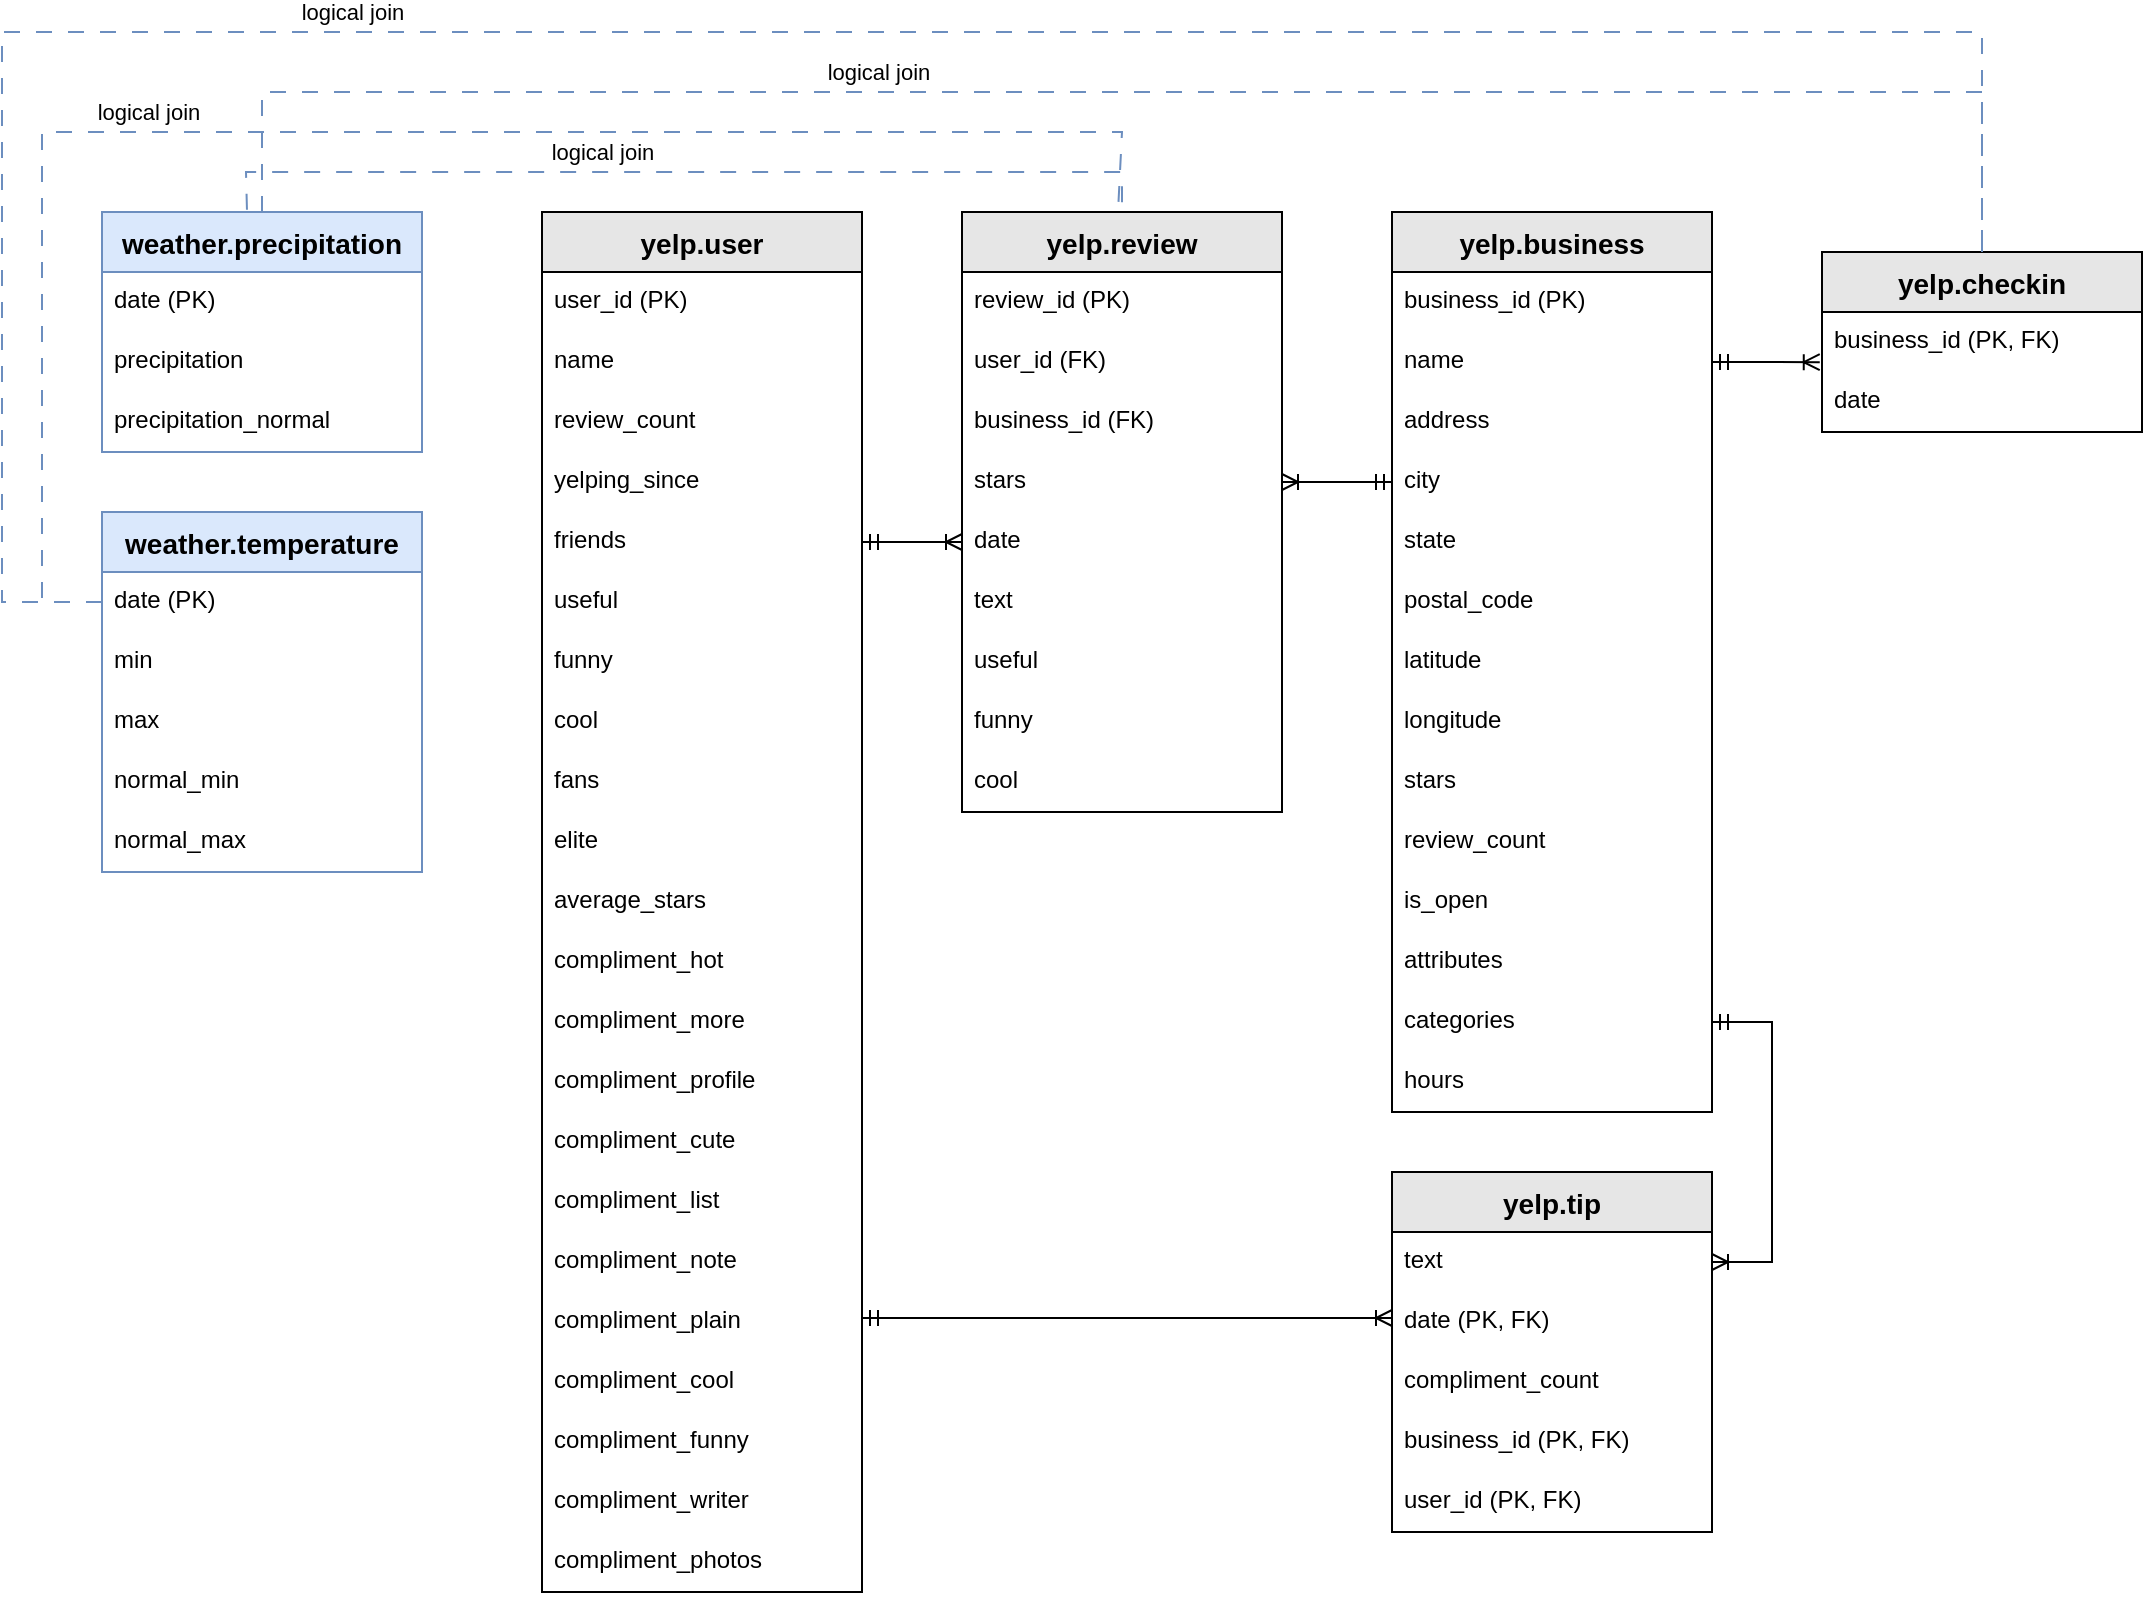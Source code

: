 <mxfile version="27.1.6" pages="5">
  <diagram name="erd" id="4AOG45lTOLneSOH312rG">
    <mxGraphModel dx="2873" dy="982" grid="1" gridSize="10" guides="1" tooltips="1" connect="1" arrows="1" fold="1" page="1" pageScale="1" pageWidth="850" pageHeight="1100" math="0" shadow="0">
      <root>
        <mxCell id="0" />
        <mxCell id="1" parent="0" />
        <mxCell id="StXJCBP-KiUgRKJ5I45o-1" value="yelp.business" style="swimlane;fontStyle=1;childLayout=stackLayout;horizontal=1;startSize=30;horizontalStack=0;resizeParent=1;resizeParentMax=0;resizeLast=0;collapsible=1;marginBottom=0;align=center;fontSize=14;fillColor=#E6E6E6;" vertex="1" parent="1">
          <mxGeometry x="345" y="240" width="160" height="450" as="geometry" />
        </mxCell>
        <mxCell id="StXJCBP-KiUgRKJ5I45o-2" value="business_id (PK)" style="text;strokeColor=none;fillColor=none;spacingLeft=4;spacingRight=4;overflow=hidden;rotatable=0;points=[[0,0.5],[1,0.5]];portConstraint=eastwest;fontSize=12;" vertex="1" parent="StXJCBP-KiUgRKJ5I45o-1">
          <mxGeometry y="30" width="160" height="30" as="geometry" />
        </mxCell>
        <mxCell id="StXJCBP-KiUgRKJ5I45o-3" value="name" style="text;strokeColor=none;fillColor=none;spacingLeft=4;spacingRight=4;overflow=hidden;rotatable=0;points=[[0,0.5],[1,0.5]];portConstraint=eastwest;fontSize=12;" vertex="1" parent="StXJCBP-KiUgRKJ5I45o-1">
          <mxGeometry y="60" width="160" height="30" as="geometry" />
        </mxCell>
        <mxCell id="StXJCBP-KiUgRKJ5I45o-4" value="address" style="text;strokeColor=none;fillColor=none;spacingLeft=4;spacingRight=4;overflow=hidden;rotatable=0;points=[[0,0.5],[1,0.5]];portConstraint=eastwest;fontSize=12;" vertex="1" parent="StXJCBP-KiUgRKJ5I45o-1">
          <mxGeometry y="90" width="160" height="30" as="geometry" />
        </mxCell>
        <mxCell id="StXJCBP-KiUgRKJ5I45o-5" value="city" style="text;strokeColor=none;fillColor=none;spacingLeft=4;spacingRight=4;overflow=hidden;rotatable=0;points=[[0,0.5],[1,0.5]];portConstraint=eastwest;fontSize=12;" vertex="1" parent="StXJCBP-KiUgRKJ5I45o-1">
          <mxGeometry y="120" width="160" height="30" as="geometry" />
        </mxCell>
        <mxCell id="StXJCBP-KiUgRKJ5I45o-6" value="state" style="text;strokeColor=none;fillColor=none;spacingLeft=4;spacingRight=4;overflow=hidden;rotatable=0;points=[[0,0.5],[1,0.5]];portConstraint=eastwest;fontSize=12;" vertex="1" parent="StXJCBP-KiUgRKJ5I45o-1">
          <mxGeometry y="150" width="160" height="30" as="geometry" />
        </mxCell>
        <mxCell id="StXJCBP-KiUgRKJ5I45o-7" value="postal_code" style="text;strokeColor=none;fillColor=none;spacingLeft=4;spacingRight=4;overflow=hidden;rotatable=0;points=[[0,0.5],[1,0.5]];portConstraint=eastwest;fontSize=12;" vertex="1" parent="StXJCBP-KiUgRKJ5I45o-1">
          <mxGeometry y="180" width="160" height="30" as="geometry" />
        </mxCell>
        <mxCell id="StXJCBP-KiUgRKJ5I45o-8" value="latitude" style="text;strokeColor=none;fillColor=none;spacingLeft=4;spacingRight=4;overflow=hidden;rotatable=0;points=[[0,0.5],[1,0.5]];portConstraint=eastwest;fontSize=12;" vertex="1" parent="StXJCBP-KiUgRKJ5I45o-1">
          <mxGeometry y="210" width="160" height="30" as="geometry" />
        </mxCell>
        <mxCell id="StXJCBP-KiUgRKJ5I45o-9" value="longitude" style="text;strokeColor=none;fillColor=none;spacingLeft=4;spacingRight=4;overflow=hidden;rotatable=0;points=[[0,0.5],[1,0.5]];portConstraint=eastwest;fontSize=12;" vertex="1" parent="StXJCBP-KiUgRKJ5I45o-1">
          <mxGeometry y="240" width="160" height="30" as="geometry" />
        </mxCell>
        <mxCell id="StXJCBP-KiUgRKJ5I45o-10" value="stars" style="text;strokeColor=none;fillColor=none;spacingLeft=4;spacingRight=4;overflow=hidden;rotatable=0;points=[[0,0.5],[1,0.5]];portConstraint=eastwest;fontSize=12;" vertex="1" parent="StXJCBP-KiUgRKJ5I45o-1">
          <mxGeometry y="270" width="160" height="30" as="geometry" />
        </mxCell>
        <mxCell id="StXJCBP-KiUgRKJ5I45o-11" value="review_count" style="text;strokeColor=none;fillColor=none;spacingLeft=4;spacingRight=4;overflow=hidden;rotatable=0;points=[[0,0.5],[1,0.5]];portConstraint=eastwest;fontSize=12;" vertex="1" parent="StXJCBP-KiUgRKJ5I45o-1">
          <mxGeometry y="300" width="160" height="30" as="geometry" />
        </mxCell>
        <mxCell id="StXJCBP-KiUgRKJ5I45o-12" value="is_open" style="text;strokeColor=none;fillColor=none;spacingLeft=4;spacingRight=4;overflow=hidden;rotatable=0;points=[[0,0.5],[1,0.5]];portConstraint=eastwest;fontSize=12;" vertex="1" parent="StXJCBP-KiUgRKJ5I45o-1">
          <mxGeometry y="330" width="160" height="30" as="geometry" />
        </mxCell>
        <mxCell id="StXJCBP-KiUgRKJ5I45o-13" value="attributes" style="text;strokeColor=none;fillColor=none;spacingLeft=4;spacingRight=4;overflow=hidden;rotatable=0;points=[[0,0.5],[1,0.5]];portConstraint=eastwest;fontSize=12;" vertex="1" parent="StXJCBP-KiUgRKJ5I45o-1">
          <mxGeometry y="360" width="160" height="30" as="geometry" />
        </mxCell>
        <mxCell id="StXJCBP-KiUgRKJ5I45o-14" value="categories" style="text;strokeColor=none;fillColor=none;spacingLeft=4;spacingRight=4;overflow=hidden;rotatable=0;points=[[0,0.5],[1,0.5]];portConstraint=eastwest;fontSize=12;" vertex="1" parent="StXJCBP-KiUgRKJ5I45o-1">
          <mxGeometry y="390" width="160" height="30" as="geometry" />
        </mxCell>
        <mxCell id="StXJCBP-KiUgRKJ5I45o-15" value="hours" style="text;strokeColor=none;fillColor=none;spacingLeft=4;spacingRight=4;overflow=hidden;rotatable=0;points=[[0,0.5],[1,0.5]];portConstraint=eastwest;fontSize=12;" vertex="1" parent="StXJCBP-KiUgRKJ5I45o-1">
          <mxGeometry y="420" width="160" height="30" as="geometry" />
        </mxCell>
        <mxCell id="StXJCBP-KiUgRKJ5I45o-16" value="yelp.review" style="swimlane;fontStyle=1;childLayout=stackLayout;horizontal=1;startSize=30;horizontalStack=0;resizeParent=1;resizeParentMax=0;resizeLast=0;collapsible=1;marginBottom=0;align=center;fontSize=14;fillColor=#E6E6E6;" vertex="1" parent="1">
          <mxGeometry x="130" y="240" width="160" height="300" as="geometry" />
        </mxCell>
        <mxCell id="StXJCBP-KiUgRKJ5I45o-17" value="review_id (PK)" style="text;strokeColor=none;fillColor=none;spacingLeft=4;spacingRight=4;overflow=hidden;rotatable=0;points=[[0,0.5],[1,0.5]];portConstraint=eastwest;fontSize=12;" vertex="1" parent="StXJCBP-KiUgRKJ5I45o-16">
          <mxGeometry y="30" width="160" height="30" as="geometry" />
        </mxCell>
        <mxCell id="StXJCBP-KiUgRKJ5I45o-18" value="user_id (FK)" style="text;strokeColor=none;fillColor=none;spacingLeft=4;spacingRight=4;overflow=hidden;rotatable=0;points=[[0,0.5],[1,0.5]];portConstraint=eastwest;fontSize=12;" vertex="1" parent="StXJCBP-KiUgRKJ5I45o-16">
          <mxGeometry y="60" width="160" height="30" as="geometry" />
        </mxCell>
        <mxCell id="StXJCBP-KiUgRKJ5I45o-19" value="business_id (FK)" style="text;strokeColor=none;fillColor=none;spacingLeft=4;spacingRight=4;overflow=hidden;rotatable=0;points=[[0,0.5],[1,0.5]];portConstraint=eastwest;fontSize=12;" vertex="1" parent="StXJCBP-KiUgRKJ5I45o-16">
          <mxGeometry y="90" width="160" height="30" as="geometry" />
        </mxCell>
        <mxCell id="StXJCBP-KiUgRKJ5I45o-20" value="stars" style="text;strokeColor=none;fillColor=none;spacingLeft=4;spacingRight=4;overflow=hidden;rotatable=0;points=[[0,0.5],[1,0.5]];portConstraint=eastwest;fontSize=12;" vertex="1" parent="StXJCBP-KiUgRKJ5I45o-16">
          <mxGeometry y="120" width="160" height="30" as="geometry" />
        </mxCell>
        <mxCell id="StXJCBP-KiUgRKJ5I45o-21" value="date" style="text;strokeColor=none;fillColor=none;spacingLeft=4;spacingRight=4;overflow=hidden;rotatable=0;points=[[0,0.5],[1,0.5]];portConstraint=eastwest;fontSize=12;" vertex="1" parent="StXJCBP-KiUgRKJ5I45o-16">
          <mxGeometry y="150" width="160" height="30" as="geometry" />
        </mxCell>
        <mxCell id="StXJCBP-KiUgRKJ5I45o-22" value="text" style="text;strokeColor=none;fillColor=none;spacingLeft=4;spacingRight=4;overflow=hidden;rotatable=0;points=[[0,0.5],[1,0.5]];portConstraint=eastwest;fontSize=12;" vertex="1" parent="StXJCBP-KiUgRKJ5I45o-16">
          <mxGeometry y="180" width="160" height="30" as="geometry" />
        </mxCell>
        <mxCell id="StXJCBP-KiUgRKJ5I45o-23" value="useful" style="text;strokeColor=none;fillColor=none;spacingLeft=4;spacingRight=4;overflow=hidden;rotatable=0;points=[[0,0.5],[1,0.5]];portConstraint=eastwest;fontSize=12;" vertex="1" parent="StXJCBP-KiUgRKJ5I45o-16">
          <mxGeometry y="210" width="160" height="30" as="geometry" />
        </mxCell>
        <mxCell id="StXJCBP-KiUgRKJ5I45o-24" value="funny" style="text;strokeColor=none;fillColor=none;spacingLeft=4;spacingRight=4;overflow=hidden;rotatable=0;points=[[0,0.5],[1,0.5]];portConstraint=eastwest;fontSize=12;" vertex="1" parent="StXJCBP-KiUgRKJ5I45o-16">
          <mxGeometry y="240" width="160" height="30" as="geometry" />
        </mxCell>
        <mxCell id="StXJCBP-KiUgRKJ5I45o-25" value="cool" style="text;strokeColor=none;fillColor=none;spacingLeft=4;spacingRight=4;overflow=hidden;rotatable=0;points=[[0,0.5],[1,0.5]];portConstraint=eastwest;fontSize=12;" vertex="1" parent="StXJCBP-KiUgRKJ5I45o-16">
          <mxGeometry y="270" width="160" height="30" as="geometry" />
        </mxCell>
        <mxCell id="StXJCBP-KiUgRKJ5I45o-26" value="yelp.user" style="swimlane;fontStyle=1;childLayout=stackLayout;horizontal=1;startSize=30;horizontalStack=0;resizeParent=1;resizeParentMax=0;resizeLast=0;collapsible=1;marginBottom=0;align=center;fontSize=14;fillColor=#E6E6E6;" vertex="1" parent="1">
          <mxGeometry x="-80" y="240" width="160" height="690" as="geometry" />
        </mxCell>
        <mxCell id="StXJCBP-KiUgRKJ5I45o-27" value="user_id (PK)" style="text;strokeColor=none;fillColor=none;spacingLeft=4;spacingRight=4;overflow=hidden;rotatable=0;points=[[0,0.5],[1,0.5]];portConstraint=eastwest;fontSize=12;" vertex="1" parent="StXJCBP-KiUgRKJ5I45o-26">
          <mxGeometry y="30" width="160" height="30" as="geometry" />
        </mxCell>
        <mxCell id="StXJCBP-KiUgRKJ5I45o-28" value="name" style="text;strokeColor=none;fillColor=none;spacingLeft=4;spacingRight=4;overflow=hidden;rotatable=0;points=[[0,0.5],[1,0.5]];portConstraint=eastwest;fontSize=12;" vertex="1" parent="StXJCBP-KiUgRKJ5I45o-26">
          <mxGeometry y="60" width="160" height="30" as="geometry" />
        </mxCell>
        <mxCell id="StXJCBP-KiUgRKJ5I45o-29" value="review_count" style="text;strokeColor=none;fillColor=none;spacingLeft=4;spacingRight=4;overflow=hidden;rotatable=0;points=[[0,0.5],[1,0.5]];portConstraint=eastwest;fontSize=12;" vertex="1" parent="StXJCBP-KiUgRKJ5I45o-26">
          <mxGeometry y="90" width="160" height="30" as="geometry" />
        </mxCell>
        <mxCell id="StXJCBP-KiUgRKJ5I45o-30" value="yelping_since" style="text;strokeColor=none;fillColor=none;spacingLeft=4;spacingRight=4;overflow=hidden;rotatable=0;points=[[0,0.5],[1,0.5]];portConstraint=eastwest;fontSize=12;" vertex="1" parent="StXJCBP-KiUgRKJ5I45o-26">
          <mxGeometry y="120" width="160" height="30" as="geometry" />
        </mxCell>
        <mxCell id="StXJCBP-KiUgRKJ5I45o-31" value="friends" style="text;strokeColor=none;fillColor=none;spacingLeft=4;spacingRight=4;overflow=hidden;rotatable=0;points=[[0,0.5],[1,0.5]];portConstraint=eastwest;fontSize=12;" vertex="1" parent="StXJCBP-KiUgRKJ5I45o-26">
          <mxGeometry y="150" width="160" height="30" as="geometry" />
        </mxCell>
        <mxCell id="StXJCBP-KiUgRKJ5I45o-32" value="useful" style="text;strokeColor=none;fillColor=none;spacingLeft=4;spacingRight=4;overflow=hidden;rotatable=0;points=[[0,0.5],[1,0.5]];portConstraint=eastwest;fontSize=12;" vertex="1" parent="StXJCBP-KiUgRKJ5I45o-26">
          <mxGeometry y="180" width="160" height="30" as="geometry" />
        </mxCell>
        <mxCell id="StXJCBP-KiUgRKJ5I45o-33" value="funny" style="text;strokeColor=none;fillColor=none;spacingLeft=4;spacingRight=4;overflow=hidden;rotatable=0;points=[[0,0.5],[1,0.5]];portConstraint=eastwest;fontSize=12;" vertex="1" parent="StXJCBP-KiUgRKJ5I45o-26">
          <mxGeometry y="210" width="160" height="30" as="geometry" />
        </mxCell>
        <mxCell id="StXJCBP-KiUgRKJ5I45o-34" value="cool" style="text;strokeColor=none;fillColor=none;spacingLeft=4;spacingRight=4;overflow=hidden;rotatable=0;points=[[0,0.5],[1,0.5]];portConstraint=eastwest;fontSize=12;" vertex="1" parent="StXJCBP-KiUgRKJ5I45o-26">
          <mxGeometry y="240" width="160" height="30" as="geometry" />
        </mxCell>
        <mxCell id="StXJCBP-KiUgRKJ5I45o-35" value="fans" style="text;strokeColor=none;fillColor=none;spacingLeft=4;spacingRight=4;overflow=hidden;rotatable=0;points=[[0,0.5],[1,0.5]];portConstraint=eastwest;fontSize=12;" vertex="1" parent="StXJCBP-KiUgRKJ5I45o-26">
          <mxGeometry y="270" width="160" height="30" as="geometry" />
        </mxCell>
        <mxCell id="StXJCBP-KiUgRKJ5I45o-36" value="elite" style="text;strokeColor=none;fillColor=none;spacingLeft=4;spacingRight=4;overflow=hidden;rotatable=0;points=[[0,0.5],[1,0.5]];portConstraint=eastwest;fontSize=12;" vertex="1" parent="StXJCBP-KiUgRKJ5I45o-26">
          <mxGeometry y="300" width="160" height="30" as="geometry" />
        </mxCell>
        <mxCell id="StXJCBP-KiUgRKJ5I45o-37" value="average_stars" style="text;strokeColor=none;fillColor=none;spacingLeft=4;spacingRight=4;overflow=hidden;rotatable=0;points=[[0,0.5],[1,0.5]];portConstraint=eastwest;fontSize=12;" vertex="1" parent="StXJCBP-KiUgRKJ5I45o-26">
          <mxGeometry y="330" width="160" height="30" as="geometry" />
        </mxCell>
        <mxCell id="StXJCBP-KiUgRKJ5I45o-38" value="compliment_hot" style="text;strokeColor=none;fillColor=none;spacingLeft=4;spacingRight=4;overflow=hidden;rotatable=0;points=[[0,0.5],[1,0.5]];portConstraint=eastwest;fontSize=12;" vertex="1" parent="StXJCBP-KiUgRKJ5I45o-26">
          <mxGeometry y="360" width="160" height="30" as="geometry" />
        </mxCell>
        <mxCell id="StXJCBP-KiUgRKJ5I45o-39" value="compliment_more" style="text;strokeColor=none;fillColor=none;spacingLeft=4;spacingRight=4;overflow=hidden;rotatable=0;points=[[0,0.5],[1,0.5]];portConstraint=eastwest;fontSize=12;" vertex="1" parent="StXJCBP-KiUgRKJ5I45o-26">
          <mxGeometry y="390" width="160" height="30" as="geometry" />
        </mxCell>
        <mxCell id="StXJCBP-KiUgRKJ5I45o-40" value="compliment_profile" style="text;strokeColor=none;fillColor=none;spacingLeft=4;spacingRight=4;overflow=hidden;rotatable=0;points=[[0,0.5],[1,0.5]];portConstraint=eastwest;fontSize=12;" vertex="1" parent="StXJCBP-KiUgRKJ5I45o-26">
          <mxGeometry y="420" width="160" height="30" as="geometry" />
        </mxCell>
        <mxCell id="StXJCBP-KiUgRKJ5I45o-41" value="compliment_cute" style="text;strokeColor=none;fillColor=none;spacingLeft=4;spacingRight=4;overflow=hidden;rotatable=0;points=[[0,0.5],[1,0.5]];portConstraint=eastwest;fontSize=12;" vertex="1" parent="StXJCBP-KiUgRKJ5I45o-26">
          <mxGeometry y="450" width="160" height="30" as="geometry" />
        </mxCell>
        <mxCell id="StXJCBP-KiUgRKJ5I45o-42" value="compliment_list" style="text;strokeColor=none;fillColor=none;spacingLeft=4;spacingRight=4;overflow=hidden;rotatable=0;points=[[0,0.5],[1,0.5]];portConstraint=eastwest;fontSize=12;" vertex="1" parent="StXJCBP-KiUgRKJ5I45o-26">
          <mxGeometry y="480" width="160" height="30" as="geometry" />
        </mxCell>
        <mxCell id="StXJCBP-KiUgRKJ5I45o-43" value="compliment_note" style="text;strokeColor=none;fillColor=none;spacingLeft=4;spacingRight=4;overflow=hidden;rotatable=0;points=[[0,0.5],[1,0.5]];portConstraint=eastwest;fontSize=12;" vertex="1" parent="StXJCBP-KiUgRKJ5I45o-26">
          <mxGeometry y="510" width="160" height="30" as="geometry" />
        </mxCell>
        <mxCell id="StXJCBP-KiUgRKJ5I45o-44" value="compliment_plain" style="text;strokeColor=none;fillColor=none;spacingLeft=4;spacingRight=4;overflow=hidden;rotatable=0;points=[[0,0.5],[1,0.5]];portConstraint=eastwest;fontSize=12;" vertex="1" parent="StXJCBP-KiUgRKJ5I45o-26">
          <mxGeometry y="540" width="160" height="30" as="geometry" />
        </mxCell>
        <mxCell id="StXJCBP-KiUgRKJ5I45o-45" value="compliment_cool" style="text;strokeColor=none;fillColor=none;spacingLeft=4;spacingRight=4;overflow=hidden;rotatable=0;points=[[0,0.5],[1,0.5]];portConstraint=eastwest;fontSize=12;" vertex="1" parent="StXJCBP-KiUgRKJ5I45o-26">
          <mxGeometry y="570" width="160" height="30" as="geometry" />
        </mxCell>
        <mxCell id="StXJCBP-KiUgRKJ5I45o-46" value="compliment_funny" style="text;strokeColor=none;fillColor=none;spacingLeft=4;spacingRight=4;overflow=hidden;rotatable=0;points=[[0,0.5],[1,0.5]];portConstraint=eastwest;fontSize=12;" vertex="1" parent="StXJCBP-KiUgRKJ5I45o-26">
          <mxGeometry y="600" width="160" height="30" as="geometry" />
        </mxCell>
        <mxCell id="StXJCBP-KiUgRKJ5I45o-47" value="compliment_writer" style="text;strokeColor=none;fillColor=none;spacingLeft=4;spacingRight=4;overflow=hidden;rotatable=0;points=[[0,0.5],[1,0.5]];portConstraint=eastwest;fontSize=12;" vertex="1" parent="StXJCBP-KiUgRKJ5I45o-26">
          <mxGeometry y="630" width="160" height="30" as="geometry" />
        </mxCell>
        <mxCell id="StXJCBP-KiUgRKJ5I45o-48" value="compliment_photos" style="text;strokeColor=none;fillColor=none;spacingLeft=4;spacingRight=4;overflow=hidden;rotatable=0;points=[[0,0.5],[1,0.5]];portConstraint=eastwest;fontSize=12;" vertex="1" parent="StXJCBP-KiUgRKJ5I45o-26">
          <mxGeometry y="660" width="160" height="30" as="geometry" />
        </mxCell>
        <mxCell id="StXJCBP-KiUgRKJ5I45o-49" value="yelp.checkin" style="swimlane;fontStyle=1;childLayout=stackLayout;horizontal=1;startSize=30;horizontalStack=0;resizeParent=1;resizeParentMax=0;resizeLast=0;collapsible=1;marginBottom=0;align=center;fontSize=14;fillColor=#E6E6E6;" vertex="1" parent="1">
          <mxGeometry x="560" y="260" width="160" height="90" as="geometry" />
        </mxCell>
        <mxCell id="StXJCBP-KiUgRKJ5I45o-50" value="business_id (PK, FK)" style="text;strokeColor=none;fillColor=none;spacingLeft=4;spacingRight=4;overflow=hidden;rotatable=0;points=[[0,0.5],[1,0.5]];portConstraint=eastwest;fontSize=12;" vertex="1" parent="StXJCBP-KiUgRKJ5I45o-49">
          <mxGeometry y="30" width="160" height="30" as="geometry" />
        </mxCell>
        <mxCell id="StXJCBP-KiUgRKJ5I45o-51" value="date" style="text;strokeColor=none;fillColor=none;spacingLeft=4;spacingRight=4;overflow=hidden;rotatable=0;points=[[0,0.5],[1,0.5]];portConstraint=eastwest;fontSize=12;" vertex="1" parent="StXJCBP-KiUgRKJ5I45o-49">
          <mxGeometry y="60" width="160" height="30" as="geometry" />
        </mxCell>
        <mxCell id="StXJCBP-KiUgRKJ5I45o-52" value="yelp.tip" style="swimlane;fontStyle=1;childLayout=stackLayout;horizontal=1;startSize=30;horizontalStack=0;resizeParent=1;resizeParentMax=0;resizeLast=0;collapsible=1;marginBottom=0;align=center;fontSize=14;fillColor=#E6E6E6;" vertex="1" parent="1">
          <mxGeometry x="345" y="720" width="160" height="180" as="geometry" />
        </mxCell>
        <mxCell id="StXJCBP-KiUgRKJ5I45o-53" value="text" style="text;strokeColor=none;fillColor=none;spacingLeft=4;spacingRight=4;overflow=hidden;rotatable=0;points=[[0,0.5],[1,0.5]];portConstraint=eastwest;fontSize=12;" vertex="1" parent="StXJCBP-KiUgRKJ5I45o-52">
          <mxGeometry y="30" width="160" height="30" as="geometry" />
        </mxCell>
        <mxCell id="StXJCBP-KiUgRKJ5I45o-54" value="date (PK, FK)" style="text;strokeColor=none;fillColor=none;spacingLeft=4;spacingRight=4;overflow=hidden;rotatable=0;points=[[0,0.5],[1,0.5]];portConstraint=eastwest;fontSize=12;" vertex="1" parent="StXJCBP-KiUgRKJ5I45o-52">
          <mxGeometry y="60" width="160" height="30" as="geometry" />
        </mxCell>
        <mxCell id="StXJCBP-KiUgRKJ5I45o-55" value="compliment_count" style="text;strokeColor=none;fillColor=none;spacingLeft=4;spacingRight=4;overflow=hidden;rotatable=0;points=[[0,0.5],[1,0.5]];portConstraint=eastwest;fontSize=12;" vertex="1" parent="StXJCBP-KiUgRKJ5I45o-52">
          <mxGeometry y="90" width="160" height="30" as="geometry" />
        </mxCell>
        <mxCell id="StXJCBP-KiUgRKJ5I45o-56" value="business_id (PK, FK)" style="text;strokeColor=none;fillColor=none;spacingLeft=4;spacingRight=4;overflow=hidden;rotatable=0;points=[[0,0.5],[1,0.5]];portConstraint=eastwest;fontSize=12;" vertex="1" parent="StXJCBP-KiUgRKJ5I45o-52">
          <mxGeometry y="120" width="160" height="30" as="geometry" />
        </mxCell>
        <mxCell id="StXJCBP-KiUgRKJ5I45o-57" value="user_id (PK, FK)" style="text;strokeColor=none;fillColor=none;spacingLeft=4;spacingRight=4;overflow=hidden;rotatable=0;points=[[0,0.5],[1,0.5]];portConstraint=eastwest;fontSize=12;" vertex="1" parent="StXJCBP-KiUgRKJ5I45o-52">
          <mxGeometry y="150" width="160" height="30" as="geometry" />
        </mxCell>
        <mxCell id="StXJCBP-KiUgRKJ5I45o-58" value="" style="edgeStyle=entityRelationEdgeStyle;fontSize=12;html=1;endArrow=ERoneToMany;startArrow=ERmandOne;rounded=0;entryX=0;entryY=0.5;entryDx=0;entryDy=0;exitX=1;exitY=0.5;exitDx=0;exitDy=0;endFill=0;" edge="1" parent="1" source="StXJCBP-KiUgRKJ5I45o-31" target="StXJCBP-KiUgRKJ5I45o-21">
          <mxGeometry width="100" height="100" relative="1" as="geometry">
            <mxPoint x="400" y="870" as="sourcePoint" />
            <mxPoint x="500" y="770" as="targetPoint" />
          </mxGeometry>
        </mxCell>
        <mxCell id="StXJCBP-KiUgRKJ5I45o-59" value="" style="edgeStyle=entityRelationEdgeStyle;fontSize=12;html=1;endArrow=ERoneToMany;startArrow=ERmandOne;rounded=0;exitX=0;exitY=0.5;exitDx=0;exitDy=0;entryX=1;entryY=0.5;entryDx=0;entryDy=0;endFill=0;" edge="1" parent="1" source="StXJCBP-KiUgRKJ5I45o-5" target="StXJCBP-KiUgRKJ5I45o-20">
          <mxGeometry width="100" height="100" relative="1" as="geometry">
            <mxPoint x="250" y="610" as="sourcePoint" />
            <mxPoint x="170" y="640" as="targetPoint" />
          </mxGeometry>
        </mxCell>
        <mxCell id="StXJCBP-KiUgRKJ5I45o-60" value="" style="edgeStyle=entityRelationEdgeStyle;fontSize=12;html=1;endArrow=ERoneToMany;startArrow=ERmandOne;rounded=0;exitX=1;exitY=0.5;exitDx=0;exitDy=0;entryX=1;entryY=0.5;entryDx=0;entryDy=0;startFill=0;endFill=0;" edge="1" parent="1" source="StXJCBP-KiUgRKJ5I45o-14" target="StXJCBP-KiUgRKJ5I45o-53">
          <mxGeometry width="100" height="100" relative="1" as="geometry">
            <mxPoint x="507.5" y="790" as="sourcePoint" />
            <mxPoint x="772.5" y="790" as="targetPoint" />
          </mxGeometry>
        </mxCell>
        <mxCell id="StXJCBP-KiUgRKJ5I45o-61" value="" style="edgeStyle=entityRelationEdgeStyle;fontSize=12;html=1;endArrow=ERoneToMany;startArrow=ERmandOne;rounded=0;exitX=1;exitY=0.5;exitDx=0;exitDy=0;entryX=-0.007;entryY=0.836;entryDx=0;entryDy=0;entryPerimeter=0;" edge="1" parent="1" source="StXJCBP-KiUgRKJ5I45o-3">
          <mxGeometry width="100" height="100" relative="1" as="geometry">
            <mxPoint x="690" y="780" as="sourcePoint" />
            <mxPoint x="558.88" y="315.08" as="targetPoint" />
          </mxGeometry>
        </mxCell>
        <mxCell id="StXJCBP-KiUgRKJ5I45o-62" value="" style="edgeStyle=entityRelationEdgeStyle;fontSize=12;html=1;endArrow=ERoneToMany;startArrow=ERmandOne;rounded=0;entryX=0;entryY=0.5;entryDx=0;entryDy=0;exitX=1;exitY=0.5;exitDx=0;exitDy=0;endFill=0;" edge="1" parent="1">
          <mxGeometry width="100" height="100" relative="1" as="geometry">
            <mxPoint x="80" y="793.0" as="sourcePoint" />
            <mxPoint x="345" y="793.0" as="targetPoint" />
          </mxGeometry>
        </mxCell>
        <mxCell id="StXJCBP-KiUgRKJ5I45o-63" value="weather.precipitation" style="swimlane;fontStyle=1;childLayout=stackLayout;horizontal=1;startSize=30;horizontalStack=0;resizeParent=1;resizeParentMax=0;resizeLast=0;collapsible=1;marginBottom=0;align=center;fontSize=14;fillColor=#dae8fc;strokeColor=#6c8ebf;" vertex="1" parent="1">
          <mxGeometry x="-300" y="240" width="160" height="120" as="geometry" />
        </mxCell>
        <mxCell id="StXJCBP-KiUgRKJ5I45o-64" value="date (PK)" style="text;strokeColor=none;fillColor=none;spacingLeft=4;spacingRight=4;overflow=hidden;rotatable=0;points=[[0,0.5],[1,0.5]];portConstraint=eastwest;fontSize=12;" vertex="1" parent="StXJCBP-KiUgRKJ5I45o-63">
          <mxGeometry y="30" width="160" height="30" as="geometry" />
        </mxCell>
        <mxCell id="StXJCBP-KiUgRKJ5I45o-65" value="precipitation" style="text;strokeColor=none;fillColor=none;spacingLeft=4;spacingRight=4;overflow=hidden;rotatable=0;points=[[0,0.5],[1,0.5]];portConstraint=eastwest;fontSize=12;" vertex="1" parent="StXJCBP-KiUgRKJ5I45o-63">
          <mxGeometry y="60" width="160" height="30" as="geometry" />
        </mxCell>
        <mxCell id="StXJCBP-KiUgRKJ5I45o-66" value="precipitation_normal" style="text;strokeColor=none;fillColor=none;spacingLeft=4;spacingRight=4;overflow=hidden;rotatable=0;points=[[0,0.5],[1,0.5]];portConstraint=eastwest;fontSize=12;" vertex="1" parent="StXJCBP-KiUgRKJ5I45o-63">
          <mxGeometry y="90" width="160" height="30" as="geometry" />
        </mxCell>
        <mxCell id="StXJCBP-KiUgRKJ5I45o-67" value="weather.temperature" style="swimlane;fontStyle=1;childLayout=stackLayout;horizontal=1;startSize=30;horizontalStack=0;resizeParent=1;resizeParentMax=0;resizeLast=0;collapsible=1;marginBottom=0;align=center;fontSize=14;fillColor=#dae8fc;strokeColor=#6c8ebf;" vertex="1" parent="1">
          <mxGeometry x="-300" y="390" width="160" height="180" as="geometry" />
        </mxCell>
        <mxCell id="StXJCBP-KiUgRKJ5I45o-68" value="date (PK)" style="text;strokeColor=none;fillColor=none;spacingLeft=4;spacingRight=4;overflow=hidden;rotatable=0;points=[[0,0.5],[1,0.5]];portConstraint=eastwest;fontSize=12;" vertex="1" parent="StXJCBP-KiUgRKJ5I45o-67">
          <mxGeometry y="30" width="160" height="30" as="geometry" />
        </mxCell>
        <mxCell id="StXJCBP-KiUgRKJ5I45o-69" value="min" style="text;strokeColor=none;fillColor=none;spacingLeft=4;spacingRight=4;overflow=hidden;rotatable=0;points=[[0,0.5],[1,0.5]];portConstraint=eastwest;fontSize=12;" vertex="1" parent="StXJCBP-KiUgRKJ5I45o-67">
          <mxGeometry y="60" width="160" height="30" as="geometry" />
        </mxCell>
        <mxCell id="StXJCBP-KiUgRKJ5I45o-70" value="max" style="text;strokeColor=none;fillColor=none;spacingLeft=4;spacingRight=4;overflow=hidden;rotatable=0;points=[[0,0.5],[1,0.5]];portConstraint=eastwest;fontSize=12;" vertex="1" parent="StXJCBP-KiUgRKJ5I45o-67">
          <mxGeometry y="90" width="160" height="30" as="geometry" />
        </mxCell>
        <mxCell id="StXJCBP-KiUgRKJ5I45o-71" value="normal_min" style="text;strokeColor=none;fillColor=none;spacingLeft=4;spacingRight=4;overflow=hidden;rotatable=0;points=[[0,0.5],[1,0.5]];portConstraint=eastwest;fontSize=12;" vertex="1" parent="StXJCBP-KiUgRKJ5I45o-67">
          <mxGeometry y="120" width="160" height="30" as="geometry" />
        </mxCell>
        <mxCell id="StXJCBP-KiUgRKJ5I45o-72" value="normal_max" style="text;strokeColor=none;fillColor=none;spacingLeft=4;spacingRight=4;overflow=hidden;rotatable=0;points=[[0,0.5],[1,0.5]];portConstraint=eastwest;fontSize=12;" vertex="1" parent="StXJCBP-KiUgRKJ5I45o-67">
          <mxGeometry y="150" width="160" height="30" as="geometry" />
        </mxCell>
        <mxCell id="StXJCBP-KiUgRKJ5I45o-73" value="" style="endArrow=none;html=1;rounded=0;entryX=0.5;entryY=0;entryDx=0;entryDy=0;exitX=0.453;exitY=-0.009;exitDx=0;exitDy=0;exitPerimeter=0;dashed=1;dashPattern=8 8;fillColor=#dae8fc;strokeColor=#6c8ebf;" edge="1" parent="1" source="StXJCBP-KiUgRKJ5I45o-63" target="StXJCBP-KiUgRKJ5I45o-16">
          <mxGeometry width="50" height="50" relative="1" as="geometry">
            <mxPoint x="-100" y="220" as="sourcePoint" />
            <mxPoint x="-50" y="170" as="targetPoint" />
            <Array as="points">
              <mxPoint x="-228" y="220" />
              <mxPoint x="-10" y="220" />
              <mxPoint x="210" y="220" />
            </Array>
          </mxGeometry>
        </mxCell>
        <mxCell id="StXJCBP-KiUgRKJ5I45o-74" value="logical join" style="edgeLabel;html=1;align=center;verticalAlign=middle;resizable=0;points=[];" vertex="1" connectable="0" parent="StXJCBP-KiUgRKJ5I45o-73">
          <mxGeometry x="-0.346" y="-2" relative="1" as="geometry">
            <mxPoint x="41" y="-12" as="offset" />
          </mxGeometry>
        </mxCell>
        <mxCell id="StXJCBP-KiUgRKJ5I45o-75" value="" style="endArrow=none;html=1;rounded=0;entryX=0.5;entryY=0;entryDx=0;entryDy=0;exitX=0;exitY=0.5;exitDx=0;exitDy=0;dashed=1;dashPattern=8 8;fillColor=#dae8fc;strokeColor=#6c8ebf;" edge="1" parent="1" source="StXJCBP-KiUgRKJ5I45o-68">
          <mxGeometry width="50" height="50" relative="1" as="geometry">
            <mxPoint x="-230" y="239" as="sourcePoint" />
            <mxPoint x="208" y="240" as="targetPoint" />
            <Array as="points">
              <mxPoint x="-330" y="435" />
              <mxPoint x="-330" y="230" />
              <mxPoint x="-330" y="200" />
              <mxPoint x="-230" y="200" />
              <mxPoint x="-170" y="200" />
              <mxPoint x="-120" y="200" />
              <mxPoint x="-20" y="200" />
              <mxPoint x="210" y="200" />
            </Array>
          </mxGeometry>
        </mxCell>
        <mxCell id="StXJCBP-KiUgRKJ5I45o-76" value="logical join" style="edgeLabel;html=1;align=center;verticalAlign=middle;resizable=0;points=[];" vertex="1" connectable="0" parent="StXJCBP-KiUgRKJ5I45o-75">
          <mxGeometry x="-0.346" y="-2" relative="1" as="geometry">
            <mxPoint x="41" y="-12" as="offset" />
          </mxGeometry>
        </mxCell>
        <mxCell id="StXJCBP-KiUgRKJ5I45o-77" value="" style="endArrow=none;html=1;rounded=0;entryX=0.5;entryY=0;entryDx=0;entryDy=0;exitX=0.5;exitY=0;exitDx=0;exitDy=0;dashed=1;dashPattern=8 8;fillColor=#dae8fc;strokeColor=#6c8ebf;" edge="1" parent="1" source="StXJCBP-KiUgRKJ5I45o-63" target="StXJCBP-KiUgRKJ5I45o-49">
          <mxGeometry width="50" height="50" relative="1" as="geometry">
            <mxPoint x="90" y="425" as="sourcePoint" />
            <mxPoint x="598" y="230" as="targetPoint" />
            <Array as="points">
              <mxPoint x="-220" y="210" />
              <mxPoint x="-220" y="180" />
              <mxPoint x="160" y="180" />
              <mxPoint x="220" y="180" />
              <mxPoint x="370" y="180" />
              <mxPoint x="640" y="180" />
            </Array>
          </mxGeometry>
        </mxCell>
        <mxCell id="StXJCBP-KiUgRKJ5I45o-78" value="logical join" style="edgeLabel;html=1;align=center;verticalAlign=middle;resizable=0;points=[];" vertex="1" connectable="0" parent="StXJCBP-KiUgRKJ5I45o-77">
          <mxGeometry x="-0.346" y="-2" relative="1" as="geometry">
            <mxPoint x="41" y="-12" as="offset" />
          </mxGeometry>
        </mxCell>
        <mxCell id="StXJCBP-KiUgRKJ5I45o-79" value="" style="endArrow=none;html=1;rounded=0;dashed=1;dashPattern=8 8;fillColor=#dae8fc;strokeColor=#6c8ebf;exitX=0;exitY=0.5;exitDx=0;exitDy=0;" edge="1" parent="1" source="StXJCBP-KiUgRKJ5I45o-68">
          <mxGeometry width="50" height="50" relative="1" as="geometry">
            <mxPoint x="-350" y="430" as="sourcePoint" />
            <mxPoint x="640" y="260" as="targetPoint" />
            <Array as="points">
              <mxPoint x="-350" y="435" />
              <mxPoint x="-350" y="150" />
              <mxPoint x="160" y="150" />
              <mxPoint x="220" y="150" />
              <mxPoint x="370" y="150" />
              <mxPoint x="640" y="150" />
            </Array>
          </mxGeometry>
        </mxCell>
        <mxCell id="StXJCBP-KiUgRKJ5I45o-80" value="logical join" style="edgeLabel;html=1;align=center;verticalAlign=middle;resizable=0;points=[];" vertex="1" connectable="0" parent="StXJCBP-KiUgRKJ5I45o-79">
          <mxGeometry x="-0.346" y="-2" relative="1" as="geometry">
            <mxPoint x="41" y="-12" as="offset" />
          </mxGeometry>
        </mxCell>
      </root>
    </mxGraphModel>
  </diagram>
  <diagram name="star_schema_1" id="X0weNwVRANP9OrkQjLW3">
    <mxGraphModel dx="2278" dy="1793" grid="1" gridSize="10" guides="1" tooltips="1" connect="1" arrows="1" fold="1" page="1" pageScale="1" pageWidth="850" pageHeight="1100" math="0" shadow="0">
      <root>
        <mxCell id="0" />
        <mxCell id="1" parent="0" />
        <mxCell id="jCAK9uWN4aCnms3IbvVX-1" value="fact_review" style="swimlane;fontStyle=1;childLayout=stackLayout;horizontal=1;startSize=30;horizontalStack=0;resizeParent=1;resizeParentMax=0;resizeLast=0;collapsible=1;marginBottom=0;align=center;fontSize=14;fillColor=#fff2cc;strokeColor=#d6b656;" vertex="1" parent="1">
          <mxGeometry x="-460" y="-430" width="160" height="390" as="geometry" />
        </mxCell>
        <mxCell id="jCAK9uWN4aCnms3IbvVX-2" value="review_id (PK)" style="text;strokeColor=none;fillColor=none;spacingLeft=4;spacingRight=4;overflow=hidden;rotatable=0;points=[[0,0.5],[1,0.5]];portConstraint=eastwest;fontSize=12;" vertex="1" parent="jCAK9uWN4aCnms3IbvVX-1">
          <mxGeometry y="30" width="160" height="30" as="geometry" />
        </mxCell>
        <mxCell id="jCAK9uWN4aCnms3IbvVX-3" value="user_id" style="text;strokeColor=none;fillColor=none;spacingLeft=4;spacingRight=4;overflow=hidden;rotatable=0;points=[[0,0.5],[1,0.5]];portConstraint=eastwest;fontSize=12;" vertex="1" parent="jCAK9uWN4aCnms3IbvVX-1">
          <mxGeometry y="60" width="160" height="30" as="geometry" />
        </mxCell>
        <mxCell id="jCAK9uWN4aCnms3IbvVX-4" value="business_id" style="text;strokeColor=none;fillColor=none;spacingLeft=4;spacingRight=4;overflow=hidden;rotatable=0;points=[[0,0.5],[1,0.5]];portConstraint=eastwest;fontSize=12;" vertex="1" parent="jCAK9uWN4aCnms3IbvVX-1">
          <mxGeometry y="90" width="160" height="30" as="geometry" />
        </mxCell>
        <mxCell id="jCAK9uWN4aCnms3IbvVX-5" value="review_date" style="text;strokeColor=none;fillColor=none;spacingLeft=4;spacingRight=4;overflow=hidden;rotatable=0;points=[[0,0.5],[1,0.5]];portConstraint=eastwest;fontSize=12;" vertex="1" parent="jCAK9uWN4aCnms3IbvVX-1">
          <mxGeometry y="120" width="160" height="30" as="geometry" />
        </mxCell>
        <mxCell id="jCAK9uWN4aCnms3IbvVX-6" value="stars" style="text;strokeColor=none;fillColor=none;spacingLeft=4;spacingRight=4;overflow=hidden;rotatable=0;points=[[0,0.5],[1,0.5]];portConstraint=eastwest;fontSize=12;" vertex="1" parent="jCAK9uWN4aCnms3IbvVX-1">
          <mxGeometry y="150" width="160" height="30" as="geometry" />
        </mxCell>
        <mxCell id="jCAK9uWN4aCnms3IbvVX-7" value="city" style="text;strokeColor=none;fillColor=none;spacingLeft=4;spacingRight=4;overflow=hidden;rotatable=0;points=[[0,0.5],[1,0.5]];portConstraint=eastwest;fontSize=12;" vertex="1" parent="jCAK9uWN4aCnms3IbvVX-1">
          <mxGeometry y="180" width="160" height="30" as="geometry" />
        </mxCell>
        <mxCell id="jCAK9uWN4aCnms3IbvVX-15" value="state" style="text;strokeColor=none;fillColor=none;spacingLeft=4;spacingRight=4;overflow=hidden;rotatable=0;points=[[0,0.5],[1,0.5]];portConstraint=eastwest;fontSize=12;" vertex="1" parent="jCAK9uWN4aCnms3IbvVX-1">
          <mxGeometry y="210" width="160" height="30" as="geometry" />
        </mxCell>
        <mxCell id="jCAK9uWN4aCnms3IbvVX-16" value="is_open" style="text;strokeColor=none;fillColor=none;spacingLeft=4;spacingRight=4;overflow=hidden;rotatable=0;points=[[0,0.5],[1,0.5]];portConstraint=eastwest;fontSize=12;" vertex="1" parent="jCAK9uWN4aCnms3IbvVX-1">
          <mxGeometry y="240" width="160" height="30" as="geometry" />
        </mxCell>
        <mxCell id="jCAK9uWN4aCnms3IbvVX-17" value="temperature_min" style="text;strokeColor=none;fillColor=none;spacingLeft=4;spacingRight=4;overflow=hidden;rotatable=0;points=[[0,0.5],[1,0.5]];portConstraint=eastwest;fontSize=12;" vertex="1" parent="jCAK9uWN4aCnms3IbvVX-1">
          <mxGeometry y="270" width="160" height="30" as="geometry" />
        </mxCell>
        <mxCell id="jCAK9uWN4aCnms3IbvVX-18" value="temperature_max" style="text;strokeColor=none;fillColor=none;spacingLeft=4;spacingRight=4;overflow=hidden;rotatable=0;points=[[0,0.5],[1,0.5]];portConstraint=eastwest;fontSize=12;" vertex="1" parent="jCAK9uWN4aCnms3IbvVX-1">
          <mxGeometry y="300" width="160" height="30" as="geometry" />
        </mxCell>
        <mxCell id="jCAK9uWN4aCnms3IbvVX-19" value="precipitation" style="text;strokeColor=none;fillColor=none;spacingLeft=4;spacingRight=4;overflow=hidden;rotatable=0;points=[[0,0.5],[1,0.5]];portConstraint=eastwest;fontSize=12;" vertex="1" parent="jCAK9uWN4aCnms3IbvVX-1">
          <mxGeometry y="330" width="160" height="30" as="geometry" />
        </mxCell>
        <mxCell id="jCAK9uWN4aCnms3IbvVX-20" value="load_dt" style="text;strokeColor=none;fillColor=none;spacingLeft=4;spacingRight=4;overflow=hidden;rotatable=0;points=[[0,0.5],[1,0.5]];portConstraint=eastwest;fontSize=12;" vertex="1" parent="jCAK9uWN4aCnms3IbvVX-1">
          <mxGeometry y="360" width="160" height="30" as="geometry" />
        </mxCell>
        <mxCell id="cBuJ7NrsbpemDrYH6vHC-1" value="yelp.business" style="swimlane;fontStyle=1;childLayout=stackLayout;horizontal=1;startSize=30;horizontalStack=0;resizeParent=1;resizeParentMax=0;resizeLast=0;collapsible=1;marginBottom=0;align=center;fontSize=14;fillColor=#E6E6E6;" vertex="1" parent="1">
          <mxGeometry x="-220" y="-430" width="160" height="450" as="geometry" />
        </mxCell>
        <mxCell id="cBuJ7NrsbpemDrYH6vHC-2" value="business_id (PK)" style="text;strokeColor=none;fillColor=none;spacingLeft=4;spacingRight=4;overflow=hidden;rotatable=0;points=[[0,0.5],[1,0.5]];portConstraint=eastwest;fontSize=12;" vertex="1" parent="cBuJ7NrsbpemDrYH6vHC-1">
          <mxGeometry y="30" width="160" height="30" as="geometry" />
        </mxCell>
        <mxCell id="cBuJ7NrsbpemDrYH6vHC-3" value="name" style="text;strokeColor=none;fillColor=none;spacingLeft=4;spacingRight=4;overflow=hidden;rotatable=0;points=[[0,0.5],[1,0.5]];portConstraint=eastwest;fontSize=12;" vertex="1" parent="cBuJ7NrsbpemDrYH6vHC-1">
          <mxGeometry y="60" width="160" height="30" as="geometry" />
        </mxCell>
        <mxCell id="cBuJ7NrsbpemDrYH6vHC-4" value="address" style="text;strokeColor=none;fillColor=none;spacingLeft=4;spacingRight=4;overflow=hidden;rotatable=0;points=[[0,0.5],[1,0.5]];portConstraint=eastwest;fontSize=12;" vertex="1" parent="cBuJ7NrsbpemDrYH6vHC-1">
          <mxGeometry y="90" width="160" height="30" as="geometry" />
        </mxCell>
        <mxCell id="cBuJ7NrsbpemDrYH6vHC-5" value="city" style="text;strokeColor=none;fillColor=none;spacingLeft=4;spacingRight=4;overflow=hidden;rotatable=0;points=[[0,0.5],[1,0.5]];portConstraint=eastwest;fontSize=12;" vertex="1" parent="cBuJ7NrsbpemDrYH6vHC-1">
          <mxGeometry y="120" width="160" height="30" as="geometry" />
        </mxCell>
        <mxCell id="cBuJ7NrsbpemDrYH6vHC-6" value="state" style="text;strokeColor=none;fillColor=none;spacingLeft=4;spacingRight=4;overflow=hidden;rotatable=0;points=[[0,0.5],[1,0.5]];portConstraint=eastwest;fontSize=12;" vertex="1" parent="cBuJ7NrsbpemDrYH6vHC-1">
          <mxGeometry y="150" width="160" height="30" as="geometry" />
        </mxCell>
        <mxCell id="cBuJ7NrsbpemDrYH6vHC-7" value="postal_code" style="text;strokeColor=none;fillColor=none;spacingLeft=4;spacingRight=4;overflow=hidden;rotatable=0;points=[[0,0.5],[1,0.5]];portConstraint=eastwest;fontSize=12;" vertex="1" parent="cBuJ7NrsbpemDrYH6vHC-1">
          <mxGeometry y="180" width="160" height="30" as="geometry" />
        </mxCell>
        <mxCell id="cBuJ7NrsbpemDrYH6vHC-8" value="latitude" style="text;strokeColor=none;fillColor=none;spacingLeft=4;spacingRight=4;overflow=hidden;rotatable=0;points=[[0,0.5],[1,0.5]];portConstraint=eastwest;fontSize=12;" vertex="1" parent="cBuJ7NrsbpemDrYH6vHC-1">
          <mxGeometry y="210" width="160" height="30" as="geometry" />
        </mxCell>
        <mxCell id="cBuJ7NrsbpemDrYH6vHC-9" value="longitude" style="text;strokeColor=none;fillColor=none;spacingLeft=4;spacingRight=4;overflow=hidden;rotatable=0;points=[[0,0.5],[1,0.5]];portConstraint=eastwest;fontSize=12;" vertex="1" parent="cBuJ7NrsbpemDrYH6vHC-1">
          <mxGeometry y="240" width="160" height="30" as="geometry" />
        </mxCell>
        <mxCell id="cBuJ7NrsbpemDrYH6vHC-10" value="stars" style="text;strokeColor=none;fillColor=none;spacingLeft=4;spacingRight=4;overflow=hidden;rotatable=0;points=[[0,0.5],[1,0.5]];portConstraint=eastwest;fontSize=12;" vertex="1" parent="cBuJ7NrsbpemDrYH6vHC-1">
          <mxGeometry y="270" width="160" height="30" as="geometry" />
        </mxCell>
        <mxCell id="cBuJ7NrsbpemDrYH6vHC-11" value="review_count" style="text;strokeColor=none;fillColor=none;spacingLeft=4;spacingRight=4;overflow=hidden;rotatable=0;points=[[0,0.5],[1,0.5]];portConstraint=eastwest;fontSize=12;" vertex="1" parent="cBuJ7NrsbpemDrYH6vHC-1">
          <mxGeometry y="300" width="160" height="30" as="geometry" />
        </mxCell>
        <mxCell id="cBuJ7NrsbpemDrYH6vHC-12" value="is_open" style="text;strokeColor=none;fillColor=none;spacingLeft=4;spacingRight=4;overflow=hidden;rotatable=0;points=[[0,0.5],[1,0.5]];portConstraint=eastwest;fontSize=12;" vertex="1" parent="cBuJ7NrsbpemDrYH6vHC-1">
          <mxGeometry y="330" width="160" height="30" as="geometry" />
        </mxCell>
        <mxCell id="cBuJ7NrsbpemDrYH6vHC-13" value="attributes" style="text;strokeColor=none;fillColor=none;spacingLeft=4;spacingRight=4;overflow=hidden;rotatable=0;points=[[0,0.5],[1,0.5]];portConstraint=eastwest;fontSize=12;" vertex="1" parent="cBuJ7NrsbpemDrYH6vHC-1">
          <mxGeometry y="360" width="160" height="30" as="geometry" />
        </mxCell>
        <mxCell id="cBuJ7NrsbpemDrYH6vHC-14" value="categories" style="text;strokeColor=none;fillColor=none;spacingLeft=4;spacingRight=4;overflow=hidden;rotatable=0;points=[[0,0.5],[1,0.5]];portConstraint=eastwest;fontSize=12;" vertex="1" parent="cBuJ7NrsbpemDrYH6vHC-1">
          <mxGeometry y="390" width="160" height="30" as="geometry" />
        </mxCell>
        <mxCell id="cBuJ7NrsbpemDrYH6vHC-15" value="hours" style="text;strokeColor=none;fillColor=none;spacingLeft=4;spacingRight=4;overflow=hidden;rotatable=0;points=[[0,0.5],[1,0.5]];portConstraint=eastwest;fontSize=12;" vertex="1" parent="cBuJ7NrsbpemDrYH6vHC-1">
          <mxGeometry y="420" width="160" height="30" as="geometry" />
        </mxCell>
        <mxCell id="u1lc0QlSLfP4SK_bMf1L-1" value="yelp.review" style="swimlane;fontStyle=1;childLayout=stackLayout;horizontal=1;startSize=30;horizontalStack=0;resizeParent=1;resizeParentMax=0;resizeLast=0;collapsible=1;marginBottom=0;align=center;fontSize=14;fillColor=#E6E6E6;" vertex="1" parent="1">
          <mxGeometry x="-690" y="-430" width="160" height="300" as="geometry" />
        </mxCell>
        <mxCell id="u1lc0QlSLfP4SK_bMf1L-2" value="review_id (PK)" style="text;strokeColor=none;fillColor=none;spacingLeft=4;spacingRight=4;overflow=hidden;rotatable=0;points=[[0,0.5],[1,0.5]];portConstraint=eastwest;fontSize=12;" vertex="1" parent="u1lc0QlSLfP4SK_bMf1L-1">
          <mxGeometry y="30" width="160" height="30" as="geometry" />
        </mxCell>
        <mxCell id="u1lc0QlSLfP4SK_bMf1L-3" value="user_id (FK)" style="text;strokeColor=none;fillColor=none;spacingLeft=4;spacingRight=4;overflow=hidden;rotatable=0;points=[[0,0.5],[1,0.5]];portConstraint=eastwest;fontSize=12;" vertex="1" parent="u1lc0QlSLfP4SK_bMf1L-1">
          <mxGeometry y="60" width="160" height="30" as="geometry" />
        </mxCell>
        <mxCell id="u1lc0QlSLfP4SK_bMf1L-4" value="business_id (FK)" style="text;strokeColor=none;fillColor=none;spacingLeft=4;spacingRight=4;overflow=hidden;rotatable=0;points=[[0,0.5],[1,0.5]];portConstraint=eastwest;fontSize=12;" vertex="1" parent="u1lc0QlSLfP4SK_bMf1L-1">
          <mxGeometry y="90" width="160" height="30" as="geometry" />
        </mxCell>
        <mxCell id="u1lc0QlSLfP4SK_bMf1L-5" value="stars" style="text;strokeColor=none;fillColor=none;spacingLeft=4;spacingRight=4;overflow=hidden;rotatable=0;points=[[0,0.5],[1,0.5]];portConstraint=eastwest;fontSize=12;" vertex="1" parent="u1lc0QlSLfP4SK_bMf1L-1">
          <mxGeometry y="120" width="160" height="30" as="geometry" />
        </mxCell>
        <mxCell id="u1lc0QlSLfP4SK_bMf1L-6" value="date" style="text;strokeColor=none;fillColor=none;spacingLeft=4;spacingRight=4;overflow=hidden;rotatable=0;points=[[0,0.5],[1,0.5]];portConstraint=eastwest;fontSize=12;" vertex="1" parent="u1lc0QlSLfP4SK_bMf1L-1">
          <mxGeometry y="150" width="160" height="30" as="geometry" />
        </mxCell>
        <mxCell id="u1lc0QlSLfP4SK_bMf1L-7" value="text" style="text;strokeColor=none;fillColor=none;spacingLeft=4;spacingRight=4;overflow=hidden;rotatable=0;points=[[0,0.5],[1,0.5]];portConstraint=eastwest;fontSize=12;" vertex="1" parent="u1lc0QlSLfP4SK_bMf1L-1">
          <mxGeometry y="180" width="160" height="30" as="geometry" />
        </mxCell>
        <mxCell id="u1lc0QlSLfP4SK_bMf1L-8" value="useful" style="text;strokeColor=none;fillColor=none;spacingLeft=4;spacingRight=4;overflow=hidden;rotatable=0;points=[[0,0.5],[1,0.5]];portConstraint=eastwest;fontSize=12;" vertex="1" parent="u1lc0QlSLfP4SK_bMf1L-1">
          <mxGeometry y="210" width="160" height="30" as="geometry" />
        </mxCell>
        <mxCell id="u1lc0QlSLfP4SK_bMf1L-9" value="funny" style="text;strokeColor=none;fillColor=none;spacingLeft=4;spacingRight=4;overflow=hidden;rotatable=0;points=[[0,0.5],[1,0.5]];portConstraint=eastwest;fontSize=12;" vertex="1" parent="u1lc0QlSLfP4SK_bMf1L-1">
          <mxGeometry y="240" width="160" height="30" as="geometry" />
        </mxCell>
        <mxCell id="u1lc0QlSLfP4SK_bMf1L-10" value="cool" style="text;strokeColor=none;fillColor=none;spacingLeft=4;spacingRight=4;overflow=hidden;rotatable=0;points=[[0,0.5],[1,0.5]];portConstraint=eastwest;fontSize=12;" vertex="1" parent="u1lc0QlSLfP4SK_bMf1L-1">
          <mxGeometry y="270" width="160" height="30" as="geometry" />
        </mxCell>
        <mxCell id="KjOm7YaJUNc_cL6LgGIQ-1" value="weather.precipitation" style="swimlane;fontStyle=1;childLayout=stackLayout;horizontal=1;startSize=30;horizontalStack=0;resizeParent=1;resizeParentMax=0;resizeLast=0;collapsible=1;marginBottom=0;align=center;fontSize=14;fillColor=#dae8fc;strokeColor=#6c8ebf;" vertex="1" parent="1">
          <mxGeometry x="-460" y="-580" width="160" height="120" as="geometry" />
        </mxCell>
        <mxCell id="KjOm7YaJUNc_cL6LgGIQ-2" value="date (PK)" style="text;strokeColor=none;fillColor=none;spacingLeft=4;spacingRight=4;overflow=hidden;rotatable=0;points=[[0,0.5],[1,0.5]];portConstraint=eastwest;fontSize=12;" vertex="1" parent="KjOm7YaJUNc_cL6LgGIQ-1">
          <mxGeometry y="30" width="160" height="30" as="geometry" />
        </mxCell>
        <mxCell id="KjOm7YaJUNc_cL6LgGIQ-3" value="precipitation" style="text;strokeColor=none;fillColor=none;spacingLeft=4;spacingRight=4;overflow=hidden;rotatable=0;points=[[0,0.5],[1,0.5]];portConstraint=eastwest;fontSize=12;" vertex="1" parent="KjOm7YaJUNc_cL6LgGIQ-1">
          <mxGeometry y="60" width="160" height="30" as="geometry" />
        </mxCell>
        <mxCell id="KjOm7YaJUNc_cL6LgGIQ-4" value="precipitation_normal" style="text;strokeColor=none;fillColor=none;spacingLeft=4;spacingRight=4;overflow=hidden;rotatable=0;points=[[0,0.5],[1,0.5]];portConstraint=eastwest;fontSize=12;" vertex="1" parent="KjOm7YaJUNc_cL6LgGIQ-1">
          <mxGeometry y="90" width="160" height="30" as="geometry" />
        </mxCell>
        <mxCell id="KjOm7YaJUNc_cL6LgGIQ-5" value="weather.temperature" style="swimlane;fontStyle=1;childLayout=stackLayout;horizontal=1;startSize=30;horizontalStack=0;resizeParent=1;resizeParentMax=0;resizeLast=0;collapsible=1;marginBottom=0;align=center;fontSize=14;fillColor=#dae8fc;strokeColor=#6c8ebf;" vertex="1" parent="1">
          <mxGeometry x="-460" width="160" height="180" as="geometry" />
        </mxCell>
        <mxCell id="KjOm7YaJUNc_cL6LgGIQ-6" value="date (PK)" style="text;strokeColor=none;fillColor=none;spacingLeft=4;spacingRight=4;overflow=hidden;rotatable=0;points=[[0,0.5],[1,0.5]];portConstraint=eastwest;fontSize=12;" vertex="1" parent="KjOm7YaJUNc_cL6LgGIQ-5">
          <mxGeometry y="30" width="160" height="30" as="geometry" />
        </mxCell>
        <mxCell id="KjOm7YaJUNc_cL6LgGIQ-7" value="min" style="text;strokeColor=none;fillColor=none;spacingLeft=4;spacingRight=4;overflow=hidden;rotatable=0;points=[[0,0.5],[1,0.5]];portConstraint=eastwest;fontSize=12;" vertex="1" parent="KjOm7YaJUNc_cL6LgGIQ-5">
          <mxGeometry y="60" width="160" height="30" as="geometry" />
        </mxCell>
        <mxCell id="KjOm7YaJUNc_cL6LgGIQ-8" value="max" style="text;strokeColor=none;fillColor=none;spacingLeft=4;spacingRight=4;overflow=hidden;rotatable=0;points=[[0,0.5],[1,0.5]];portConstraint=eastwest;fontSize=12;" vertex="1" parent="KjOm7YaJUNc_cL6LgGIQ-5">
          <mxGeometry y="90" width="160" height="30" as="geometry" />
        </mxCell>
        <mxCell id="KjOm7YaJUNc_cL6LgGIQ-9" value="normal_min" style="text;strokeColor=none;fillColor=none;spacingLeft=4;spacingRight=4;overflow=hidden;rotatable=0;points=[[0,0.5],[1,0.5]];portConstraint=eastwest;fontSize=12;" vertex="1" parent="KjOm7YaJUNc_cL6LgGIQ-5">
          <mxGeometry y="120" width="160" height="30" as="geometry" />
        </mxCell>
        <mxCell id="KjOm7YaJUNc_cL6LgGIQ-10" value="normal_max" style="text;strokeColor=none;fillColor=none;spacingLeft=4;spacingRight=4;overflow=hidden;rotatable=0;points=[[0,0.5],[1,0.5]];portConstraint=eastwest;fontSize=12;" vertex="1" parent="KjOm7YaJUNc_cL6LgGIQ-5">
          <mxGeometry y="150" width="160" height="30" as="geometry" />
        </mxCell>
        <mxCell id="Wgxw-jSVJmUcg6qkBey_-1" value="" style="edgeStyle=entityRelationEdgeStyle;fontSize=12;html=1;endArrow=ERmandOne;startArrow=ERmandOne;rounded=0;entryX=1;entryY=0.5;entryDx=0;entryDy=0;exitX=0;exitY=0.5;exitDx=0;exitDy=0;endFill=0;" edge="1" parent="1" source="jCAK9uWN4aCnms3IbvVX-2" target="u1lc0QlSLfP4SK_bMf1L-2">
          <mxGeometry width="100" height="100" relative="1" as="geometry">
            <mxPoint x="-630" y="-20" as="sourcePoint" />
            <mxPoint x="-365" y="-20" as="targetPoint" />
          </mxGeometry>
        </mxCell>
        <mxCell id="Wgxw-jSVJmUcg6qkBey_-2" value="" style="edgeStyle=elbowEdgeStyle;fontSize=12;html=1;endArrow=ERoneToMany;startArrow=ERmandOne;rounded=0;entryX=0.996;entryY=0.668;entryDx=0;entryDy=0;endFill=0;exitX=0;exitY=0.5;exitDx=0;exitDy=0;strokeColor=default;entryPerimeter=0;" edge="1" parent="1" source="cBuJ7NrsbpemDrYH6vHC-2" target="jCAK9uWN4aCnms3IbvVX-4">
          <mxGeometry width="100" height="100" relative="1" as="geometry">
            <mxPoint x="-260" y="-280" as="sourcePoint" />
            <mxPoint x="-230" y="-490" as="targetPoint" />
          </mxGeometry>
        </mxCell>
        <mxCell id="Wgxw-jSVJmUcg6qkBey_-3" value="" style="edgeStyle=elbowEdgeStyle;fontSize=12;html=1;endArrow=ERoneToMany;startArrow=ERmandOne;rounded=0;entryX=0.999;entryY=0.33;entryDx=0;entryDy=0;endFill=0;exitX=1;exitY=0.5;exitDx=0;exitDy=0;entryPerimeter=0;" edge="1" parent="1" source="KjOm7YaJUNc_cL6LgGIQ-2" target="jCAK9uWN4aCnms3IbvVX-4">
          <mxGeometry width="100" height="100" relative="1" as="geometry">
            <mxPoint x="-130" y="-370" as="sourcePoint" />
            <mxPoint x="-210" y="-310" as="targetPoint" />
            <Array as="points">
              <mxPoint x="-270" y="-430" />
            </Array>
          </mxGeometry>
        </mxCell>
        <mxCell id="Wgxw-jSVJmUcg6qkBey_-5" value="" style="edgeStyle=elbowEdgeStyle;fontSize=12;html=1;endArrow=ERoneToMany;startArrow=ERmandOne;rounded=0;entryX=0;entryY=0.5;entryDx=0;entryDy=0;endFill=0;exitX=0;exitY=0.5;exitDx=0;exitDy=0;" edge="1" parent="1" source="KjOm7YaJUNc_cL6LgGIQ-6" target="jCAK9uWN4aCnms3IbvVX-5">
          <mxGeometry width="100" height="100" relative="1" as="geometry">
            <mxPoint x="-250" y="-310" as="sourcePoint" />
            <mxPoint x="-250" y="-70" as="targetPoint" />
            <Array as="points">
              <mxPoint x="-480" y="-120" />
            </Array>
          </mxGeometry>
        </mxCell>
      </root>
    </mxGraphModel>
  </diagram>
  <diagram name="star_schema_2" id="2GLZs47f-u-SXs5SYqmy">
    <mxGraphModel dx="2584" dy="1941" grid="1" gridSize="10" guides="1" tooltips="1" connect="1" arrows="1" fold="1" page="1" pageScale="1" pageWidth="850" pageHeight="1100" math="0" shadow="0">
      <root>
        <mxCell id="Oc5Z0XzrBuw-JCa-tfUK-0" />
        <mxCell id="Oc5Z0XzrBuw-JCa-tfUK-1" parent="Oc5Z0XzrBuw-JCa-tfUK-0" />
        <mxCell id="Oc5Z0XzrBuw-JCa-tfUK-15" value="fact_checkin" style="swimlane;fontStyle=1;childLayout=stackLayout;horizontal=1;startSize=30;horizontalStack=0;resizeParent=1;resizeParentMax=0;resizeLast=0;collapsible=1;marginBottom=0;align=center;fontSize=14;fillColor=#fff2cc;strokeColor=#d6b656;" vertex="1" parent="Oc5Z0XzrBuw-JCa-tfUK-1">
          <mxGeometry x="-470" y="-420" width="160" height="330" as="geometry" />
        </mxCell>
        <mxCell id="Oc5Z0XzrBuw-JCa-tfUK-16" value="business_id (FK)" style="text;strokeColor=none;fillColor=none;spacingLeft=4;spacingRight=4;overflow=hidden;rotatable=0;points=[[0,0.5],[1,0.5]];portConstraint=eastwest;fontSize=12;" vertex="1" parent="Oc5Z0XzrBuw-JCa-tfUK-15">
          <mxGeometry y="30" width="160" height="30" as="geometry" />
        </mxCell>
        <mxCell id="Oc5Z0XzrBuw-JCa-tfUK-17" value="checkin_date" style="text;strokeColor=none;fillColor=none;spacingLeft=4;spacingRight=4;overflow=hidden;rotatable=0;points=[[0,0.5],[1,0.5]];portConstraint=eastwest;fontSize=12;" vertex="1" parent="Oc5Z0XzrBuw-JCa-tfUK-15">
          <mxGeometry y="60" width="160" height="30" as="geometry" />
        </mxCell>
        <mxCell id="Oc5Z0XzrBuw-JCa-tfUK-18" value="checkin_count" style="text;strokeColor=none;fillColor=none;spacingLeft=4;spacingRight=4;overflow=hidden;rotatable=0;points=[[0,0.5],[1,0.5]];portConstraint=eastwest;fontSize=12;" vertex="1" parent="Oc5Z0XzrBuw-JCa-tfUK-15">
          <mxGeometry y="90" width="160" height="30" as="geometry" />
        </mxCell>
        <mxCell id="Oc5Z0XzrBuw-JCa-tfUK-19" value="city" style="text;strokeColor=none;fillColor=none;spacingLeft=4;spacingRight=4;overflow=hidden;rotatable=0;points=[[0,0.5],[1,0.5]];portConstraint=eastwest;fontSize=12;" vertex="1" parent="Oc5Z0XzrBuw-JCa-tfUK-15">
          <mxGeometry y="120" width="160" height="30" as="geometry" />
        </mxCell>
        <mxCell id="Oc5Z0XzrBuw-JCa-tfUK-20" value="state" style="text;strokeColor=none;fillColor=none;spacingLeft=4;spacingRight=4;overflow=hidden;rotatable=0;points=[[0,0.5],[1,0.5]];portConstraint=eastwest;fontSize=12;" vertex="1" parent="Oc5Z0XzrBuw-JCa-tfUK-15">
          <mxGeometry y="150" width="160" height="30" as="geometry" />
        </mxCell>
        <mxCell id="Oc5Z0XzrBuw-JCa-tfUK-21" value="is_open" style="text;strokeColor=none;fillColor=none;spacingLeft=4;spacingRight=4;overflow=hidden;rotatable=0;points=[[0,0.5],[1,0.5]];portConstraint=eastwest;fontSize=12;" vertex="1" parent="Oc5Z0XzrBuw-JCa-tfUK-15">
          <mxGeometry y="180" width="160" height="30" as="geometry" />
        </mxCell>
        <mxCell id="Oc5Z0XzrBuw-JCa-tfUK-22" value="temperature_min" style="text;strokeColor=none;fillColor=none;spacingLeft=4;spacingRight=4;overflow=hidden;rotatable=0;points=[[0,0.5],[1,0.5]];portConstraint=eastwest;fontSize=12;" vertex="1" parent="Oc5Z0XzrBuw-JCa-tfUK-15">
          <mxGeometry y="210" width="160" height="30" as="geometry" />
        </mxCell>
        <mxCell id="Oc5Z0XzrBuw-JCa-tfUK-23" value="temperature_max" style="text;strokeColor=none;fillColor=none;spacingLeft=4;spacingRight=4;overflow=hidden;rotatable=0;points=[[0,0.5],[1,0.5]];portConstraint=eastwest;fontSize=12;" vertex="1" parent="Oc5Z0XzrBuw-JCa-tfUK-15">
          <mxGeometry y="240" width="160" height="30" as="geometry" />
        </mxCell>
        <mxCell id="Oc5Z0XzrBuw-JCa-tfUK-24" value="precipitation" style="text;strokeColor=none;fillColor=none;spacingLeft=4;spacingRight=4;overflow=hidden;rotatable=0;points=[[0,0.5],[1,0.5]];portConstraint=eastwest;fontSize=12;" vertex="1" parent="Oc5Z0XzrBuw-JCa-tfUK-15">
          <mxGeometry y="270" width="160" height="30" as="geometry" />
        </mxCell>
        <mxCell id="Oc5Z0XzrBuw-JCa-tfUK-25" value="load_dt" style="text;strokeColor=none;fillColor=none;spacingLeft=4;spacingRight=4;overflow=hidden;rotatable=0;points=[[0,0.5],[1,0.5]];portConstraint=eastwest;fontSize=12;" vertex="1" parent="Oc5Z0XzrBuw-JCa-tfUK-15">
          <mxGeometry y="300" width="160" height="30" as="geometry" />
        </mxCell>
        <mxCell id="Oc5Z0XzrBuw-JCa-tfUK-26" value="yelp.business" style="swimlane;fontStyle=1;childLayout=stackLayout;horizontal=1;startSize=30;horizontalStack=0;resizeParent=1;resizeParentMax=0;resizeLast=0;collapsible=1;marginBottom=0;align=center;fontSize=14;fillColor=#E6E6E6;" vertex="1" parent="Oc5Z0XzrBuw-JCa-tfUK-1">
          <mxGeometry x="-230" y="-420" width="160" height="450" as="geometry" />
        </mxCell>
        <mxCell id="Oc5Z0XzrBuw-JCa-tfUK-27" value="business_id (PK)" style="text;strokeColor=none;fillColor=none;spacingLeft=4;spacingRight=4;overflow=hidden;rotatable=0;points=[[0,0.5],[1,0.5]];portConstraint=eastwest;fontSize=12;" vertex="1" parent="Oc5Z0XzrBuw-JCa-tfUK-26">
          <mxGeometry y="30" width="160" height="30" as="geometry" />
        </mxCell>
        <mxCell id="Oc5Z0XzrBuw-JCa-tfUK-28" value="name" style="text;strokeColor=none;fillColor=none;spacingLeft=4;spacingRight=4;overflow=hidden;rotatable=0;points=[[0,0.5],[1,0.5]];portConstraint=eastwest;fontSize=12;" vertex="1" parent="Oc5Z0XzrBuw-JCa-tfUK-26">
          <mxGeometry y="60" width="160" height="30" as="geometry" />
        </mxCell>
        <mxCell id="Oc5Z0XzrBuw-JCa-tfUK-29" value="address" style="text;strokeColor=none;fillColor=none;spacingLeft=4;spacingRight=4;overflow=hidden;rotatable=0;points=[[0,0.5],[1,0.5]];portConstraint=eastwest;fontSize=12;" vertex="1" parent="Oc5Z0XzrBuw-JCa-tfUK-26">
          <mxGeometry y="90" width="160" height="30" as="geometry" />
        </mxCell>
        <mxCell id="Oc5Z0XzrBuw-JCa-tfUK-30" value="city" style="text;strokeColor=none;fillColor=none;spacingLeft=4;spacingRight=4;overflow=hidden;rotatable=0;points=[[0,0.5],[1,0.5]];portConstraint=eastwest;fontSize=12;" vertex="1" parent="Oc5Z0XzrBuw-JCa-tfUK-26">
          <mxGeometry y="120" width="160" height="30" as="geometry" />
        </mxCell>
        <mxCell id="Oc5Z0XzrBuw-JCa-tfUK-31" value="state" style="text;strokeColor=none;fillColor=none;spacingLeft=4;spacingRight=4;overflow=hidden;rotatable=0;points=[[0,0.5],[1,0.5]];portConstraint=eastwest;fontSize=12;" vertex="1" parent="Oc5Z0XzrBuw-JCa-tfUK-26">
          <mxGeometry y="150" width="160" height="30" as="geometry" />
        </mxCell>
        <mxCell id="Oc5Z0XzrBuw-JCa-tfUK-32" value="postal_code" style="text;strokeColor=none;fillColor=none;spacingLeft=4;spacingRight=4;overflow=hidden;rotatable=0;points=[[0,0.5],[1,0.5]];portConstraint=eastwest;fontSize=12;" vertex="1" parent="Oc5Z0XzrBuw-JCa-tfUK-26">
          <mxGeometry y="180" width="160" height="30" as="geometry" />
        </mxCell>
        <mxCell id="Oc5Z0XzrBuw-JCa-tfUK-33" value="latitude" style="text;strokeColor=none;fillColor=none;spacingLeft=4;spacingRight=4;overflow=hidden;rotatable=0;points=[[0,0.5],[1,0.5]];portConstraint=eastwest;fontSize=12;" vertex="1" parent="Oc5Z0XzrBuw-JCa-tfUK-26">
          <mxGeometry y="210" width="160" height="30" as="geometry" />
        </mxCell>
        <mxCell id="Oc5Z0XzrBuw-JCa-tfUK-34" value="longitude" style="text;strokeColor=none;fillColor=none;spacingLeft=4;spacingRight=4;overflow=hidden;rotatable=0;points=[[0,0.5],[1,0.5]];portConstraint=eastwest;fontSize=12;" vertex="1" parent="Oc5Z0XzrBuw-JCa-tfUK-26">
          <mxGeometry y="240" width="160" height="30" as="geometry" />
        </mxCell>
        <mxCell id="Oc5Z0XzrBuw-JCa-tfUK-35" value="stars" style="text;strokeColor=none;fillColor=none;spacingLeft=4;spacingRight=4;overflow=hidden;rotatable=0;points=[[0,0.5],[1,0.5]];portConstraint=eastwest;fontSize=12;" vertex="1" parent="Oc5Z0XzrBuw-JCa-tfUK-26">
          <mxGeometry y="270" width="160" height="30" as="geometry" />
        </mxCell>
        <mxCell id="Oc5Z0XzrBuw-JCa-tfUK-36" value="review_count" style="text;strokeColor=none;fillColor=none;spacingLeft=4;spacingRight=4;overflow=hidden;rotatable=0;points=[[0,0.5],[1,0.5]];portConstraint=eastwest;fontSize=12;" vertex="1" parent="Oc5Z0XzrBuw-JCa-tfUK-26">
          <mxGeometry y="300" width="160" height="30" as="geometry" />
        </mxCell>
        <mxCell id="Oc5Z0XzrBuw-JCa-tfUK-37" value="is_open" style="text;strokeColor=none;fillColor=none;spacingLeft=4;spacingRight=4;overflow=hidden;rotatable=0;points=[[0,0.5],[1,0.5]];portConstraint=eastwest;fontSize=12;" vertex="1" parent="Oc5Z0XzrBuw-JCa-tfUK-26">
          <mxGeometry y="330" width="160" height="30" as="geometry" />
        </mxCell>
        <mxCell id="Oc5Z0XzrBuw-JCa-tfUK-38" value="attributes" style="text;strokeColor=none;fillColor=none;spacingLeft=4;spacingRight=4;overflow=hidden;rotatable=0;points=[[0,0.5],[1,0.5]];portConstraint=eastwest;fontSize=12;" vertex="1" parent="Oc5Z0XzrBuw-JCa-tfUK-26">
          <mxGeometry y="360" width="160" height="30" as="geometry" />
        </mxCell>
        <mxCell id="Oc5Z0XzrBuw-JCa-tfUK-39" value="categories" style="text;strokeColor=none;fillColor=none;spacingLeft=4;spacingRight=4;overflow=hidden;rotatable=0;points=[[0,0.5],[1,0.5]];portConstraint=eastwest;fontSize=12;" vertex="1" parent="Oc5Z0XzrBuw-JCa-tfUK-26">
          <mxGeometry y="390" width="160" height="30" as="geometry" />
        </mxCell>
        <mxCell id="Oc5Z0XzrBuw-JCa-tfUK-40" value="hours" style="text;strokeColor=none;fillColor=none;spacingLeft=4;spacingRight=4;overflow=hidden;rotatable=0;points=[[0,0.5],[1,0.5]];portConstraint=eastwest;fontSize=12;" vertex="1" parent="Oc5Z0XzrBuw-JCa-tfUK-26">
          <mxGeometry y="420" width="160" height="30" as="geometry" />
        </mxCell>
        <mxCell id="Oc5Z0XzrBuw-JCa-tfUK-51" value="weather.precipitation" style="swimlane;fontStyle=1;childLayout=stackLayout;horizontal=1;startSize=30;horizontalStack=0;resizeParent=1;resizeParentMax=0;resizeLast=0;collapsible=1;marginBottom=0;align=center;fontSize=14;fillColor=#dae8fc;strokeColor=#6c8ebf;" vertex="1" parent="Oc5Z0XzrBuw-JCa-tfUK-1">
          <mxGeometry x="-470" y="-580" width="160" height="120" as="geometry" />
        </mxCell>
        <mxCell id="Oc5Z0XzrBuw-JCa-tfUK-52" value="date (PK)" style="text;strokeColor=none;fillColor=none;spacingLeft=4;spacingRight=4;overflow=hidden;rotatable=0;points=[[0,0.5],[1,0.5]];portConstraint=eastwest;fontSize=12;" vertex="1" parent="Oc5Z0XzrBuw-JCa-tfUK-51">
          <mxGeometry y="30" width="160" height="30" as="geometry" />
        </mxCell>
        <mxCell id="Oc5Z0XzrBuw-JCa-tfUK-53" value="precipitation" style="text;strokeColor=none;fillColor=none;spacingLeft=4;spacingRight=4;overflow=hidden;rotatable=0;points=[[0,0.5],[1,0.5]];portConstraint=eastwest;fontSize=12;" vertex="1" parent="Oc5Z0XzrBuw-JCa-tfUK-51">
          <mxGeometry y="60" width="160" height="30" as="geometry" />
        </mxCell>
        <mxCell id="Oc5Z0XzrBuw-JCa-tfUK-54" value="precipitation_normal" style="text;strokeColor=none;fillColor=none;spacingLeft=4;spacingRight=4;overflow=hidden;rotatable=0;points=[[0,0.5],[1,0.5]];portConstraint=eastwest;fontSize=12;" vertex="1" parent="Oc5Z0XzrBuw-JCa-tfUK-51">
          <mxGeometry y="90" width="160" height="30" as="geometry" />
        </mxCell>
        <mxCell id="Oc5Z0XzrBuw-JCa-tfUK-55" value="weather.temperature" style="swimlane;fontStyle=1;childLayout=stackLayout;horizontal=1;startSize=30;horizontalStack=0;resizeParent=1;resizeParentMax=0;resizeLast=0;collapsible=1;marginBottom=0;align=center;fontSize=14;fillColor=#dae8fc;strokeColor=#6c8ebf;" vertex="1" parent="Oc5Z0XzrBuw-JCa-tfUK-1">
          <mxGeometry x="-470" y="-40" width="160" height="180" as="geometry" />
        </mxCell>
        <mxCell id="Oc5Z0XzrBuw-JCa-tfUK-56" value="date (PK)" style="text;strokeColor=none;fillColor=none;spacingLeft=4;spacingRight=4;overflow=hidden;rotatable=0;points=[[0,0.5],[1,0.5]];portConstraint=eastwest;fontSize=12;" vertex="1" parent="Oc5Z0XzrBuw-JCa-tfUK-55">
          <mxGeometry y="30" width="160" height="30" as="geometry" />
        </mxCell>
        <mxCell id="Oc5Z0XzrBuw-JCa-tfUK-57" value="min" style="text;strokeColor=none;fillColor=none;spacingLeft=4;spacingRight=4;overflow=hidden;rotatable=0;points=[[0,0.5],[1,0.5]];portConstraint=eastwest;fontSize=12;" vertex="1" parent="Oc5Z0XzrBuw-JCa-tfUK-55">
          <mxGeometry y="60" width="160" height="30" as="geometry" />
        </mxCell>
        <mxCell id="Oc5Z0XzrBuw-JCa-tfUK-58" value="max" style="text;strokeColor=none;fillColor=none;spacingLeft=4;spacingRight=4;overflow=hidden;rotatable=0;points=[[0,0.5],[1,0.5]];portConstraint=eastwest;fontSize=12;" vertex="1" parent="Oc5Z0XzrBuw-JCa-tfUK-55">
          <mxGeometry y="90" width="160" height="30" as="geometry" />
        </mxCell>
        <mxCell id="Oc5Z0XzrBuw-JCa-tfUK-59" value="normal_min" style="text;strokeColor=none;fillColor=none;spacingLeft=4;spacingRight=4;overflow=hidden;rotatable=0;points=[[0,0.5],[1,0.5]];portConstraint=eastwest;fontSize=12;" vertex="1" parent="Oc5Z0XzrBuw-JCa-tfUK-55">
          <mxGeometry y="120" width="160" height="30" as="geometry" />
        </mxCell>
        <mxCell id="Oc5Z0XzrBuw-JCa-tfUK-60" value="normal_max" style="text;strokeColor=none;fillColor=none;spacingLeft=4;spacingRight=4;overflow=hidden;rotatable=0;points=[[0,0.5],[1,0.5]];portConstraint=eastwest;fontSize=12;" vertex="1" parent="Oc5Z0XzrBuw-JCa-tfUK-55">
          <mxGeometry y="150" width="160" height="30" as="geometry" />
        </mxCell>
        <mxCell id="naFZejpZSAzHECZdvpPE-0" value="yelp.checkin" style="swimlane;fontStyle=1;childLayout=stackLayout;horizontal=1;startSize=30;horizontalStack=0;resizeParent=1;resizeParentMax=0;resizeLast=0;collapsible=1;marginBottom=0;align=center;fontSize=14;fillColor=#E6E6E6;" vertex="1" parent="Oc5Z0XzrBuw-JCa-tfUK-1">
          <mxGeometry x="-690" y="-420" width="160" height="90" as="geometry" />
        </mxCell>
        <mxCell id="naFZejpZSAzHECZdvpPE-1" value="business_id (PK, FK)" style="text;strokeColor=none;fillColor=none;spacingLeft=4;spacingRight=4;overflow=hidden;rotatable=0;points=[[0,0.5],[1,0.5]];portConstraint=eastwest;fontSize=12;" vertex="1" parent="naFZejpZSAzHECZdvpPE-0">
          <mxGeometry y="30" width="160" height="30" as="geometry" />
        </mxCell>
        <mxCell id="naFZejpZSAzHECZdvpPE-2" value="date" style="text;strokeColor=none;fillColor=none;spacingLeft=4;spacingRight=4;overflow=hidden;rotatable=0;points=[[0,0.5],[1,0.5]];portConstraint=eastwest;fontSize=12;" vertex="1" parent="naFZejpZSAzHECZdvpPE-0">
          <mxGeometry y="60" width="160" height="30" as="geometry" />
        </mxCell>
        <mxCell id="jLNLxYM7NKY6ypo0SfRP-0" value="" style="edgeStyle=elbowEdgeStyle;fontSize=12;html=1;endArrow=ERoneToMany;startArrow=ERmandOne;rounded=0;entryX=1;entryY=0.5;entryDx=0;entryDy=0;endFill=0;exitX=0;exitY=0.5;exitDx=0;exitDy=0;strokeColor=default;" edge="1" parent="Oc5Z0XzrBuw-JCa-tfUK-1" target="Oc5Z0XzrBuw-JCa-tfUK-16">
          <mxGeometry width="100" height="100" relative="1" as="geometry">
            <mxPoint x="-230" y="-370" as="sourcePoint" />
            <mxPoint x="-310" y="-310" as="targetPoint" />
          </mxGeometry>
        </mxCell>
        <mxCell id="p7iPOGHd3gb2VvJg0eaT-0" value="" style="edgeStyle=elbowEdgeStyle;fontSize=12;html=1;endArrow=ERoneToMany;startArrow=ERmandOne;rounded=0;entryX=1;entryY=0.5;entryDx=0;entryDy=0;endFill=0;exitX=1;exitY=0.5;exitDx=0;exitDy=0;strokeColor=default;" edge="1" parent="Oc5Z0XzrBuw-JCa-tfUK-1" source="Oc5Z0XzrBuw-JCa-tfUK-56" target="Oc5Z0XzrBuw-JCa-tfUK-17">
          <mxGeometry width="100" height="100" relative="1" as="geometry">
            <mxPoint x="-290" y="-75" as="sourcePoint" />
            <mxPoint x="-370" y="-80" as="targetPoint" />
            <Array as="points">
              <mxPoint x="-270" y="-170" />
            </Array>
          </mxGeometry>
        </mxCell>
        <mxCell id="p7iPOGHd3gb2VvJg0eaT-1" value="" style="edgeStyle=elbowEdgeStyle;fontSize=12;html=1;endArrow=ERoneToMany;startArrow=ERmandOne;rounded=0;entryX=0;entryY=0.5;entryDx=0;entryDy=0;endFill=0;exitX=0;exitY=0.5;exitDx=0;exitDy=0;strokeColor=default;" edge="1" parent="Oc5Z0XzrBuw-JCa-tfUK-1" source="Oc5Z0XzrBuw-JCa-tfUK-52" target="Oc5Z0XzrBuw-JCa-tfUK-17">
          <mxGeometry width="100" height="100" relative="1" as="geometry">
            <mxPoint x="-280" y="240" as="sourcePoint" />
            <mxPoint x="-280" y="-110" as="targetPoint" />
            <Array as="points">
              <mxPoint x="-490" y="-440" />
            </Array>
          </mxGeometry>
        </mxCell>
      </root>
    </mxGraphModel>
  </diagram>
  <diagram name="data_architeture_diagram" id="N5SdgDFCRlPsz94kDUSl">
    <mxGraphModel dx="1214" dy="589" grid="1" gridSize="10" guides="1" tooltips="1" connect="1" arrows="1" fold="1" page="1" pageScale="1" pageWidth="850" pageHeight="1100" math="0" shadow="0">
      <root>
        <mxCell id="0" />
        <mxCell id="1" parent="0" />
        <mxCell id="17oHvhpdMWQwmDUf-MAl-1" value="" style="rounded=0;whiteSpace=wrap;html=1;movable=1;resizable=1;rotatable=1;deletable=1;editable=1;locked=0;connectable=1;" parent="1" vertex="1">
          <mxGeometry x="240" y="90" width="970" height="330" as="geometry" />
        </mxCell>
        <mxCell id="17oHvhpdMWQwmDUf-MAl-18" value="" style="rounded=0;whiteSpace=wrap;html=1;fillColor=#d5e8d4;strokeColor=#82b366;" parent="1" vertex="1">
          <mxGeometry x="271.3" y="150" width="210" height="250" as="geometry" />
        </mxCell>
        <mxCell id="17oHvhpdMWQwmDUf-MAl-20" value="" style="rounded=0;whiteSpace=wrap;html=1;fillColor=#dae8fc;strokeColor=#6c8ebf;" parent="1" vertex="1">
          <mxGeometry x="500" y="150" width="380" height="250" as="geometry" />
        </mxCell>
        <mxCell id="17oHvhpdMWQwmDUf-MAl-10" value="" style="edgeStyle=orthogonalEdgeStyle;rounded=0;orthogonalLoop=1;jettySize=auto;html=1;" parent="1" source="vXL_s3TpZ6enilDy816k-3" target="17oHvhpdMWQwmDUf-MAl-6" edge="1">
          <mxGeometry relative="1" as="geometry" />
        </mxCell>
        <mxCell id="17oHvhpdMWQwmDUf-MAl-14" value="" style="edgeStyle=orthogonalEdgeStyle;rounded=0;orthogonalLoop=1;jettySize=auto;html=1;entryX=0;entryY=0.5;entryDx=0;entryDy=0;dashed=1;dashPattern=8 8;" parent="1" source="vXL_s3TpZ6enilDy816k-3" target="17oHvhpdMWQwmDUf-MAl-7" edge="1">
          <mxGeometry relative="1" as="geometry" />
        </mxCell>
        <mxCell id="vXL_s3TpZ6enilDy816k-3" value="Flatten/extraction&#xa;process to staging-data" style="shape=image;verticalLabelPosition=bottom;labelBackgroundColor=default;verticalAlign=top;aspect=fixed;imageAspect=0;image=https://miro.medium.com/v2/resize:fit:1400/1*S-bx5L2hOKVVQWuGapBTDA.png;" parent="1" vertex="1">
          <mxGeometry x="310.0" y="230" width="132.6" height="20" as="geometry" />
        </mxCell>
        <mxCell id="vXL_s3TpZ6enilDy816k-4" value="Weather dataset in local (.csv)" style="whiteSpace=wrap;html=1;shape=mxgraph.basic.document" parent="1" vertex="1">
          <mxGeometry x="120" y="134" width="70" height="90" as="geometry" />
        </mxCell>
        <mxCell id="17oHvhpdMWQwmDUf-MAl-2" value="" style="edgeStyle=orthogonalEdgeStyle;rounded=0;orthogonalLoop=1;jettySize=auto;html=1;entryX=0;entryY=0.5;entryDx=0;entryDy=0;" parent="1" target="vXL_s3TpZ6enilDy816k-3" edge="1">
          <mxGeometry relative="1" as="geometry">
            <mxPoint x="190" y="178.38" as="sourcePoint" />
            <mxPoint x="310" y="274" as="targetPoint" />
            <Array as="points">
              <mxPoint x="220" y="178" />
              <mxPoint x="220" y="240" />
            </Array>
          </mxGeometry>
        </mxCell>
        <mxCell id="17oHvhpdMWQwmDUf-MAl-3" value="" style="shape=image;verticalLabelPosition=bottom;labelBackgroundColor=default;verticalAlign=top;aspect=fixed;imageAspect=0;image=https://upload.wikimedia.org/wikipedia/commons/thumb/d/de/AirflowLogo.png/1200px-AirflowLogo.png;" parent="1" vertex="1">
          <mxGeometry x="690" y="94" width="103.47" height="40" as="geometry" />
        </mxCell>
        <mxCell id="17oHvhpdMWQwmDUf-MAl-4" value="Yelp dataset in local (.tar)" style="whiteSpace=wrap;html=1;shape=mxgraph.basic.document" parent="1" vertex="1">
          <mxGeometry x="120" y="334" width="70" height="90" as="geometry" />
        </mxCell>
        <mxCell id="17oHvhpdMWQwmDUf-MAl-5" value="" style="edgeStyle=orthogonalEdgeStyle;rounded=0;orthogonalLoop=1;jettySize=auto;html=1;" parent="1" edge="1">
          <mxGeometry relative="1" as="geometry">
            <mxPoint x="190" y="384" as="sourcePoint" />
            <mxPoint x="310" y="240" as="targetPoint" />
            <Array as="points">
              <mxPoint x="220" y="385" />
              <mxPoint x="220" y="240" />
            </Array>
          </mxGeometry>
        </mxCell>
        <mxCell id="17oHvhpdMWQwmDUf-MAl-16" value="" style="edgeStyle=orthogonalEdgeStyle;rounded=0;orthogonalLoop=1;jettySize=auto;html=1;" parent="1" source="17oHvhpdMWQwmDUf-MAl-6" target="17oHvhpdMWQwmDUf-MAl-15" edge="1">
          <mxGeometry relative="1" as="geometry" />
        </mxCell>
        <mxCell id="17oHvhpdMWQwmDUf-MAl-17" value="Load to db&lt;div&gt;- soft validation&lt;/div&gt;&lt;div&gt;- chunking&lt;/div&gt;&lt;div&gt;- dtype enforce&lt;/div&gt;" style="edgeLabel;html=1;align=center;verticalAlign=middle;resizable=0;points=[];" parent="17oHvhpdMWQwmDUf-MAl-16" vertex="1" connectable="0">
          <mxGeometry x="-0.489" relative="1" as="geometry">
            <mxPoint x="25" y="26" as="offset" />
          </mxGeometry>
        </mxCell>
        <mxCell id="17oHvhpdMWQwmDUf-MAl-6" value="Valid data goes &#xa;to staging-data" style="shape=image;verticalLabelPosition=bottom;labelBackgroundColor=default;verticalAlign=top;aspect=fixed;imageAspect=0;image=https://miro.medium.com/v2/resize:fit:1400/1*S-bx5L2hOKVVQWuGapBTDA.png;" parent="1" vertex="1">
          <mxGeometry x="540" y="230" width="132.6" height="20" as="geometry" />
        </mxCell>
        <mxCell id="17oHvhpdMWQwmDUf-MAl-7" value="Invalid data goes&#xa;to rejected-data" style="shape=image;verticalLabelPosition=bottom;labelBackgroundColor=default;verticalAlign=top;aspect=fixed;imageAspect=0;image=https://miro.medium.com/v2/resize:fit:1400/1*S-bx5L2hOKVVQWuGapBTDA.png;" parent="1" vertex="1">
          <mxGeometry x="540" y="340" width="132.6" height="20" as="geometry" />
        </mxCell>
        <mxCell id="17oHvhpdMWQwmDUf-MAl-19" value="&lt;b&gt;Staging Layer&lt;/b&gt;" style="text;html=1;align=center;verticalAlign=middle;whiteSpace=wrap;rounded=0;" parent="1" vertex="1">
          <mxGeometry x="271.3" y="150" width="88.7" height="30" as="geometry" />
        </mxCell>
        <mxCell id="17oHvhpdMWQwmDUf-MAl-21" value="&lt;b&gt;ODS Layer&lt;/b&gt;" style="text;html=1;align=center;verticalAlign=middle;whiteSpace=wrap;rounded=0;" parent="1" vertex="1">
          <mxGeometry x="500" y="150" width="70" height="30" as="geometry" />
        </mxCell>
        <mxCell id="17oHvhpdMWQwmDUf-MAl-24" value="" style="rounded=0;whiteSpace=wrap;html=1;fillColor=#fff2cc;strokeColor=#d6b656;" parent="1" vertex="1">
          <mxGeometry x="890" y="150" width="300" height="250" as="geometry" />
        </mxCell>
        <mxCell id="17oHvhpdMWQwmDUf-MAl-23" value="(Analytics-ready)&#xa;&#xa;- Fact table in star schema&#xa;- DQ Monitoring layer" style="shape=image;verticalLabelPosition=bottom;labelBackgroundColor=default;verticalAlign=top;aspect=fixed;imageAspect=0;image=https://logonoid.com/images/postgresql-logo.png;" parent="1" vertex="1">
          <mxGeometry x="940" y="193.75" width="83.2" height="92.5" as="geometry" />
        </mxCell>
        <mxCell id="17oHvhpdMWQwmDUf-MAl-25" value="&lt;b&gt;DWH Layer&lt;/b&gt;" style="text;html=1;align=center;verticalAlign=middle;whiteSpace=wrap;rounded=0;" parent="1" vertex="1">
          <mxGeometry x="890" y="150" width="70" height="30" as="geometry" />
        </mxCell>
        <mxCell id="17oHvhpdMWQwmDUf-MAl-28" value="" style="edgeStyle=orthogonalEdgeStyle;rounded=0;orthogonalLoop=1;jettySize=auto;html=1;" parent="1" source="17oHvhpdMWQwmDUf-MAl-15" target="17oHvhpdMWQwmDUf-MAl-23" edge="1">
          <mxGeometry relative="1" as="geometry" />
        </mxCell>
        <mxCell id="CQe6KMgpp0K--KZXFFTC-1" value="Metabase&#xa;(BI &amp; Analytics)" style="shape=image;verticalLabelPosition=bottom;labelBackgroundColor=default;verticalAlign=top;aspect=fixed;imageAspect=0;image=https://iconape.com/wp-content/png_logo_vector/metabase-logo.png;" parent="1" vertex="1">
          <mxGeometry x="1090" y="200" width="79" height="100" as="geometry" />
        </mxCell>
        <mxCell id="CQe6KMgpp0K--KZXFFTC-2" value="" style="edgeStyle=orthogonalEdgeStyle;rounded=0;orthogonalLoop=1;jettySize=auto;html=1;exitX=1;exitY=0.5;exitDx=0;exitDy=0;entryX=0.014;entryY=0.402;entryDx=0;entryDy=0;entryPerimeter=0;" parent="1" source="17oHvhpdMWQwmDUf-MAl-23" target="CQe6KMgpp0K--KZXFFTC-1" edge="1">
          <mxGeometry relative="1" as="geometry">
            <mxPoint x="960" y="290" as="sourcePoint" />
            <mxPoint x="1037" y="290" as="targetPoint" />
          </mxGeometry>
        </mxCell>
        <mxCell id="CQe6KMgpp0K--KZXFFTC-3" value="- soft validation&#xa;- convert to parquet&#xa;- standarized" style="shape=image;verticalLabelPosition=bottom;labelBackgroundColor=default;verticalAlign=top;aspect=fixed;imageAspect=0;image=https://ojt.com/wp-content/uploads/2021/08/python-programming-language.png;align=left;" parent="1" vertex="1">
          <mxGeometry x="430.3" y="297" width="55" height="55" as="geometry" />
        </mxCell>
        <mxCell id="17oHvhpdMWQwmDUf-MAl-15" value="(Cleaned and structured data)&#xa;&#xa;- DQ Monitoring layer&#xa;- valid data only&#xa;- 5 yelp datasets&#xa;- 2 weather datasets" style="shape=image;verticalLabelPosition=bottom;labelBackgroundColor=default;verticalAlign=top;aspect=fixed;imageAspect=0;image=https://logonoid.com/images/postgresql-logo.png;" parent="1" vertex="1">
          <mxGeometry x="780" y="193.75" width="83.2" height="92.5" as="geometry" />
        </mxCell>
        <mxCell id="CQe6KMgpp0K--KZXFFTC-4" value="" style="shape=image;verticalLabelPosition=bottom;labelBackgroundColor=default;verticalAlign=top;aspect=fixed;imageAspect=0;image=https://ojt.com/wp-content/uploads/2021/08/python-programming-language.png;align=left;" parent="1" vertex="1">
          <mxGeometry x="697.5" y="170" width="55" height="55" as="geometry" />
        </mxCell>
        <mxCell id="CQe6KMgpp0K--KZXFFTC-7" value="" style="shape=image;verticalLabelPosition=bottom;labelBackgroundColor=default;verticalAlign=top;aspect=fixed;imageAspect=0;image=https://ojt.com/wp-content/uploads/2021/08/python-programming-language.png;align=left;" parent="1" vertex="1">
          <mxGeometry x="870" y="175" width="55" height="55" as="geometry" />
        </mxCell>
      </root>
    </mxGraphModel>
  </diagram>
  <diagram id="RQoVIJKqOcCD2ONxA6um" name="dq_framework">
    <mxGraphModel dx="1214" dy="589" grid="1" gridSize="10" guides="1" tooltips="1" connect="1" arrows="1" fold="1" page="1" pageScale="1" pageWidth="850" pageHeight="1100" math="0" shadow="0">
      <root>
        <mxCell id="0" />
        <mxCell id="1" parent="0" />
        <mxCell id="hOD7EIE0jDEz0gGJfA1b-1" value="" style="rounded=0;whiteSpace=wrap;html=1;movable=1;resizable=1;rotatable=1;deletable=1;editable=1;locked=0;connectable=1;fillColor=#d5e8d4;strokeColor=#82b366;" vertex="1" parent="1">
          <mxGeometry x="80" y="310" width="1020" height="250" as="geometry" />
        </mxCell>
        <mxCell id="hOD7EIE0jDEz0gGJfA1b-2" value="Data Quality Monitoring Flow" style="text;html=1;align=center;verticalAlign=middle;whiteSpace=wrap;rounded=0;fontStyle=1" vertex="1" parent="1">
          <mxGeometry x="470" y="320" width="230" height="30" as="geometry" />
        </mxCell>
        <mxCell id="hOD7EIE0jDEz0gGJfA1b-3" value="Ingestion&lt;div&gt;(Validation &amp;amp; Segregation)&lt;/div&gt;" style="rounded=0;whiteSpace=wrap;html=1;fontStyle=1" vertex="1" parent="1">
          <mxGeometry x="110" y="360" width="120" height="60" as="geometry" />
        </mxCell>
        <mxCell id="hOD7EIE0jDEz0gGJfA1b-4" value="- Not Null&lt;div&gt;- Date Format&lt;/div&gt;&lt;div&gt;- Value Range Checks&lt;/div&gt;" style="text;html=1;align=left;verticalAlign=middle;whiteSpace=wrap;rounded=0;" vertex="1" parent="1">
          <mxGeometry x="105" y="430" width="130" height="40" as="geometry" />
        </mxCell>
        <mxCell id="hOD7EIE0jDEz0gGJfA1b-5" value="ODS Layer" style="rounded=0;whiteSpace=wrap;html=1;fontStyle=1" vertex="1" parent="1">
          <mxGeometry x="320" y="360" width="120" height="60" as="geometry" />
        </mxCell>
        <mxCell id="hOD7EIE0jDEz0gGJfA1b-6" value="-&amp;nbsp;Insert Validated Data&lt;div&gt;-&amp;nbsp;Monitor using JSON-driven DAG&lt;/div&gt;" style="text;html=1;align=left;verticalAlign=middle;whiteSpace=wrap;rounded=0;" vertex="1" parent="1">
          <mxGeometry x="315" y="430" width="130" height="40" as="geometry" />
        </mxCell>
        <mxCell id="hOD7EIE0jDEz0gGJfA1b-7" value="Monitoring&lt;div&gt;(per table)&lt;/div&gt;" style="rounded=0;whiteSpace=wrap;html=1;fontStyle=1" vertex="1" parent="1">
          <mxGeometry x="530" y="360" width="120" height="60" as="geometry" />
        </mxCell>
        <mxCell id="hOD7EIE0jDEz0gGJfA1b-8" value="-&amp;nbsp;Table Config (validation_utils, monitor_utils)&lt;div&gt;-&amp;nbsp;Insert Metrics to Monitoring Tables&lt;/div&gt;&lt;div&gt;-&amp;nbsp;Generate Failure Rate, Null Stats, Timeliness&lt;/div&gt;" style="text;html=1;align=left;verticalAlign=middle;whiteSpace=wrap;rounded=0;" vertex="1" parent="1">
          <mxGeometry x="525" y="462" width="130" height="40" as="geometry" />
        </mxCell>
        <mxCell id="hOD7EIE0jDEz0gGJfA1b-9" value="DWH Layer" style="rounded=0;whiteSpace=wrap;html=1;fontStyle=1" vertex="1" parent="1">
          <mxGeometry x="740" y="360" width="120" height="60" as="geometry" />
        </mxCell>
        <mxCell id="hOD7EIE0jDEz0gGJfA1b-10" value="- Fact Tables&lt;div&gt;- Monitoring via Separate DAG&lt;/div&gt;" style="text;html=1;align=left;verticalAlign=middle;whiteSpace=wrap;rounded=0;" vertex="1" parent="1">
          <mxGeometry x="740" y="430" width="130" height="40" as="geometry" />
        </mxCell>
        <mxCell id="hOD7EIE0jDEz0gGJfA1b-11" value="DWH Layer&lt;div&gt;&lt;font style=&quot;font-size: 9px;&quot;&gt;( Dashboard/Model/Report)&lt;/font&gt;&lt;/div&gt;" style="rounded=0;whiteSpace=wrap;html=1;fontStyle=1" vertex="1" parent="1">
          <mxGeometry x="950" y="360" width="130" height="60" as="geometry" />
        </mxCell>
        <mxCell id="hOD7EIE0jDEz0gGJfA1b-12" value="- Based on Clean, Monitored Data" style="text;html=1;align=left;verticalAlign=middle;whiteSpace=wrap;rounded=0;" vertex="1" parent="1">
          <mxGeometry x="950" y="430" width="130" height="40" as="geometry" />
        </mxCell>
        <mxCell id="hOD7EIE0jDEz0gGJfA1b-13" value="" style="endArrow=classic;html=1;rounded=0;exitX=1;exitY=0.5;exitDx=0;exitDy=0;" edge="1" parent="1" source="hOD7EIE0jDEz0gGJfA1b-3" target="hOD7EIE0jDEz0gGJfA1b-5">
          <mxGeometry width="50" height="50" relative="1" as="geometry">
            <mxPoint x="130" y="650" as="sourcePoint" />
            <mxPoint x="180" y="600" as="targetPoint" />
          </mxGeometry>
        </mxCell>
        <mxCell id="hOD7EIE0jDEz0gGJfA1b-14" value="" style="endArrow=classic;html=1;rounded=0;exitX=1;exitY=0.5;exitDx=0;exitDy=0;" edge="1" parent="1">
          <mxGeometry width="50" height="50" relative="1" as="geometry">
            <mxPoint x="440" y="389.5" as="sourcePoint" />
            <mxPoint x="530" y="389.5" as="targetPoint" />
          </mxGeometry>
        </mxCell>
        <mxCell id="hOD7EIE0jDEz0gGJfA1b-15" value="" style="endArrow=classic;html=1;rounded=0;exitX=1;exitY=0.5;exitDx=0;exitDy=0;" edge="1" parent="1">
          <mxGeometry width="50" height="50" relative="1" as="geometry">
            <mxPoint x="650" y="389.5" as="sourcePoint" />
            <mxPoint x="740" y="389.5" as="targetPoint" />
          </mxGeometry>
        </mxCell>
        <mxCell id="hOD7EIE0jDEz0gGJfA1b-16" value="" style="endArrow=classic;html=1;rounded=0;exitX=1;exitY=0.5;exitDx=0;exitDy=0;" edge="1" parent="1">
          <mxGeometry width="50" height="50" relative="1" as="geometry">
            <mxPoint x="860" y="389.5" as="sourcePoint" />
            <mxPoint x="950" y="389.5" as="targetPoint" />
          </mxGeometry>
        </mxCell>
      </root>
    </mxGraphModel>
  </diagram>
</mxfile>
